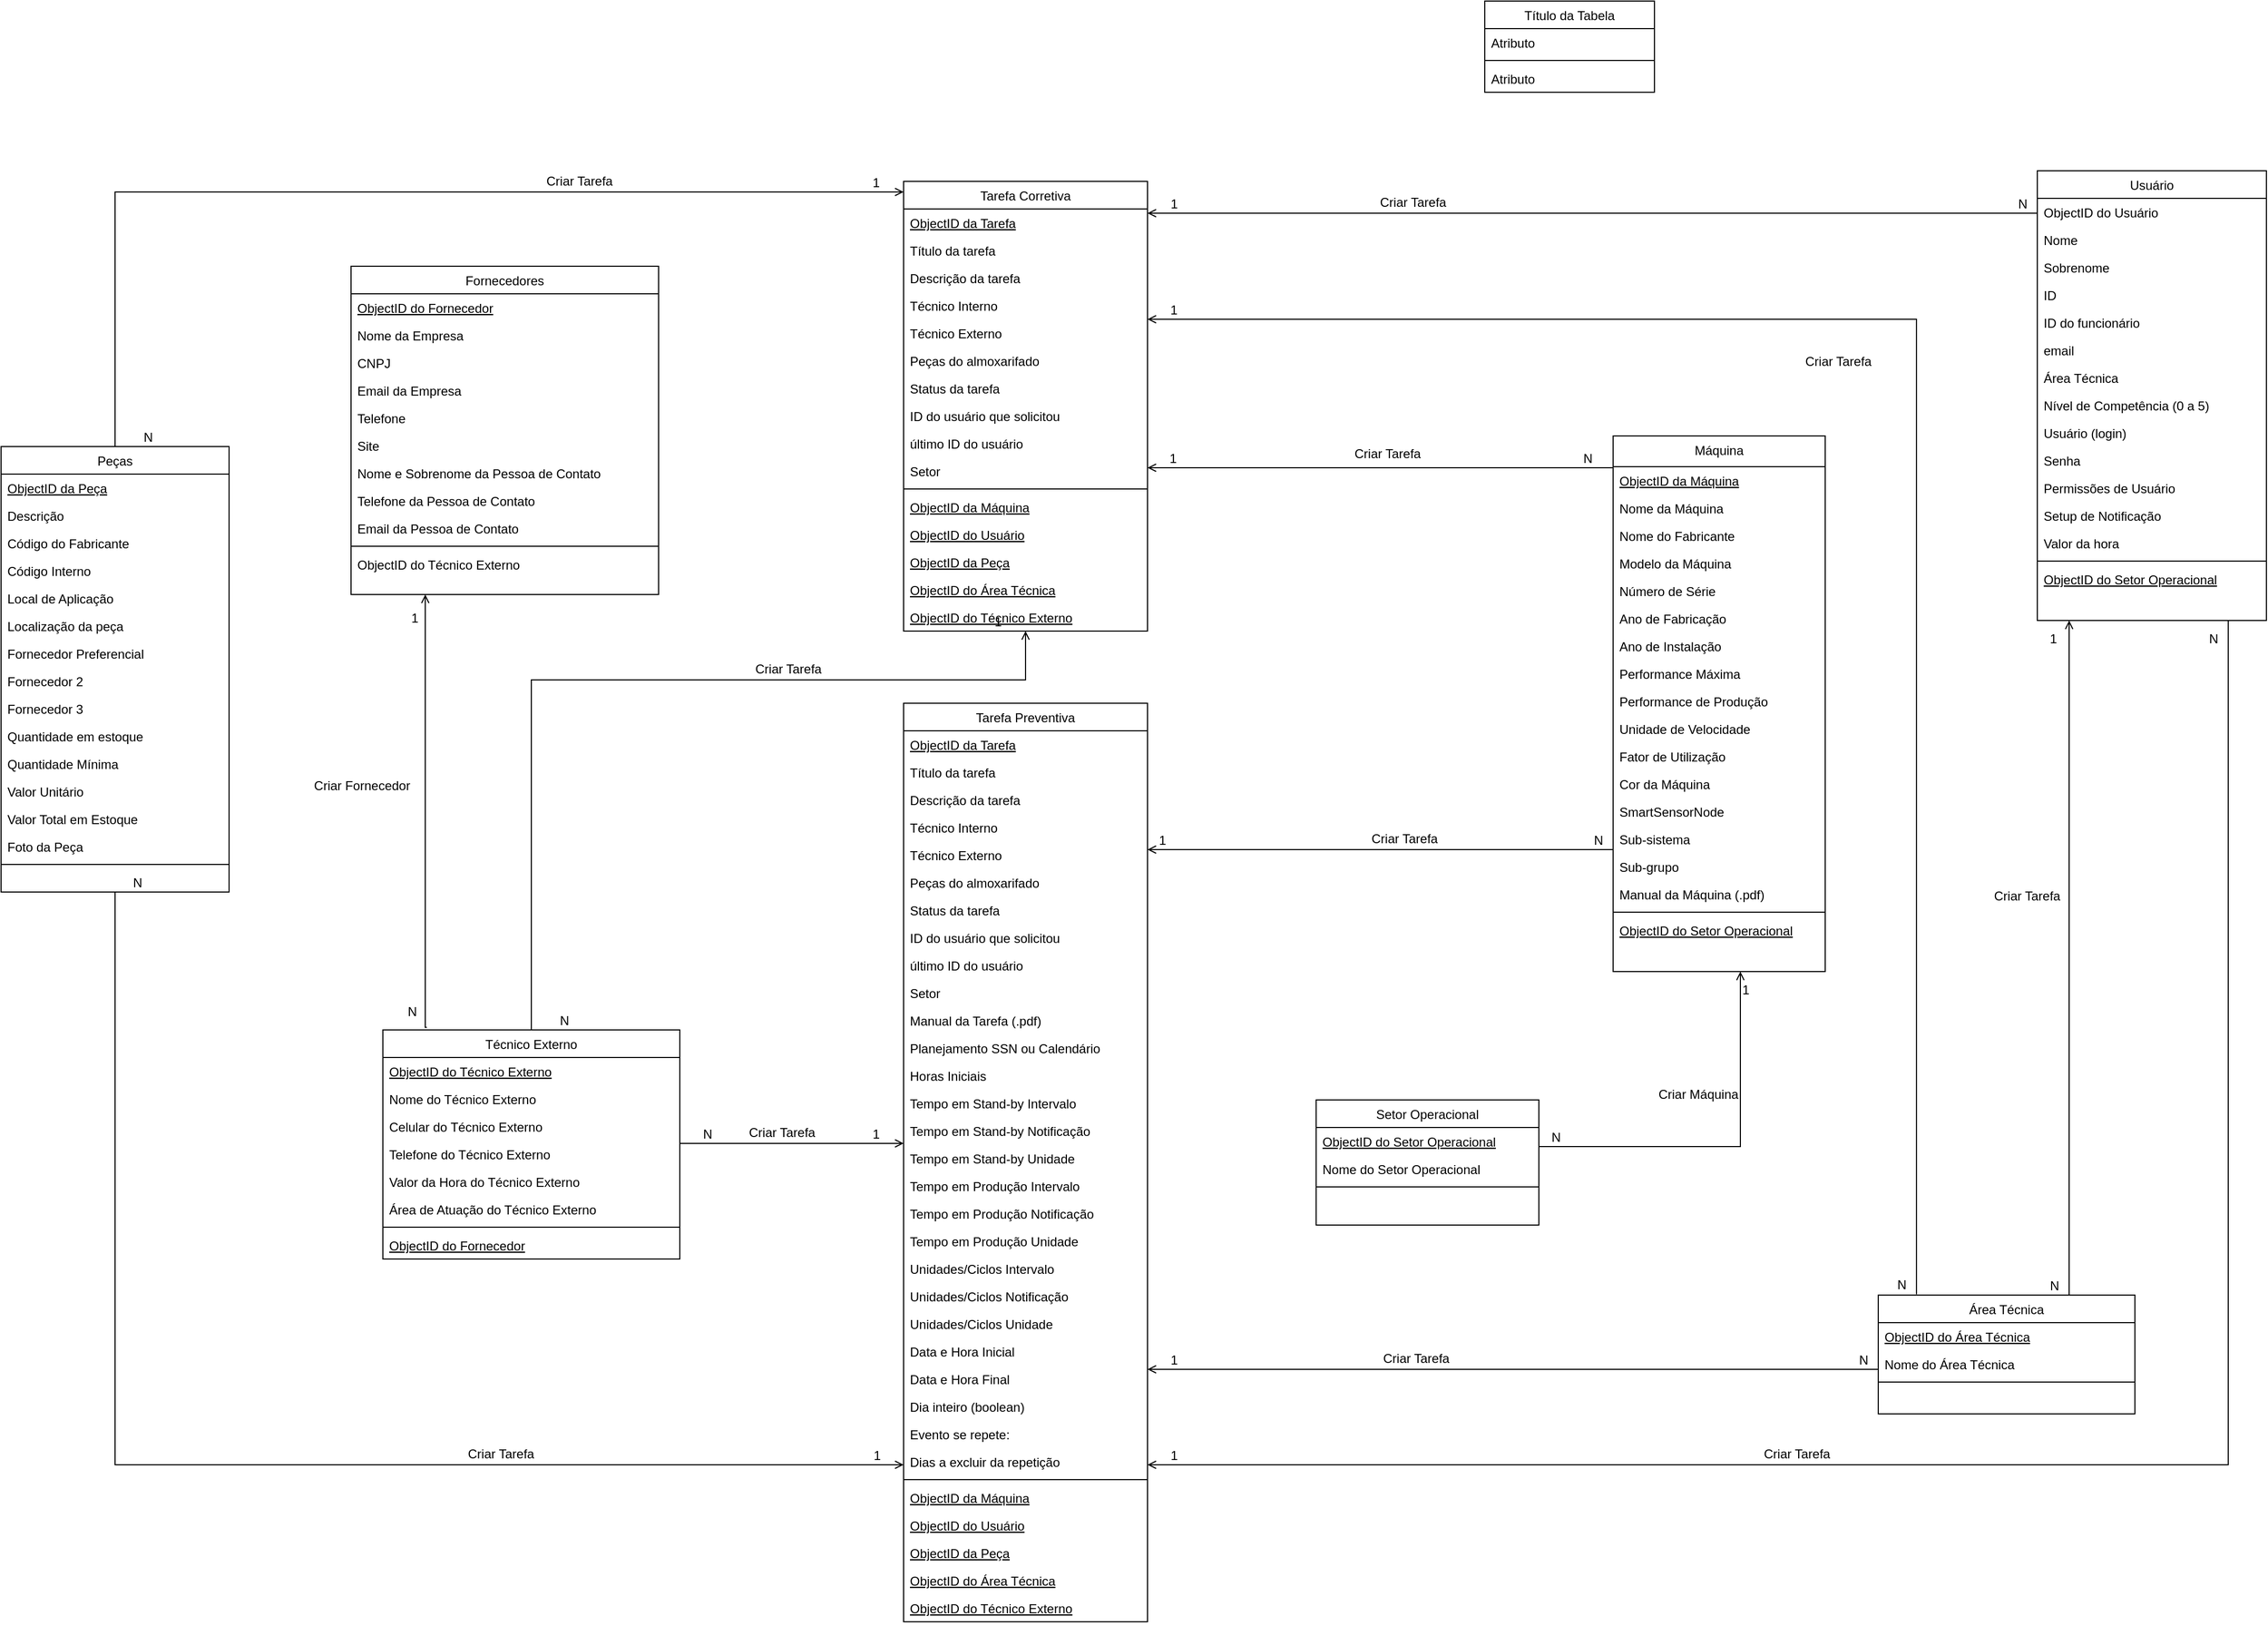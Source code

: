 <mxfile version="26.2.5">
  <diagram id="C5RBs43oDa-KdzZeNtuy" name="Page-1">
    <mxGraphModel dx="7094" dy="3478" grid="1" gridSize="10" guides="1" tooltips="1" connect="1" arrows="1" fold="1" page="1" pageScale="1" pageWidth="827" pageHeight="1169" math="0" shadow="0">
      <root>
        <mxCell id="WIyWlLk6GJQsqaUBKTNV-0" />
        <mxCell id="WIyWlLk6GJQsqaUBKTNV-1" parent="WIyWlLk6GJQsqaUBKTNV-0" />
        <mxCell id="zkfFHV4jXpPFQw0GAbJ--13" value="Título da Tabela" style="swimlane;fontStyle=0;align=center;verticalAlign=top;childLayout=stackLayout;horizontal=1;startSize=26;horizontalStack=0;resizeParent=1;resizeLast=0;collapsible=1;marginBottom=0;rounded=0;shadow=0;strokeWidth=1;" parent="WIyWlLk6GJQsqaUBKTNV-1" vertex="1">
          <mxGeometry x="-1931" y="-2260" width="160" height="86" as="geometry">
            <mxRectangle x="340" y="380" width="170" height="26" as="alternateBounds" />
          </mxGeometry>
        </mxCell>
        <mxCell id="zkfFHV4jXpPFQw0GAbJ--14" value="Atributo" style="text;align=left;verticalAlign=top;spacingLeft=4;spacingRight=4;overflow=hidden;rotatable=0;points=[[0,0.5],[1,0.5]];portConstraint=eastwest;" parent="zkfFHV4jXpPFQw0GAbJ--13" vertex="1">
          <mxGeometry y="26" width="160" height="26" as="geometry" />
        </mxCell>
        <mxCell id="zkfFHV4jXpPFQw0GAbJ--15" value="" style="line;html=1;strokeWidth=1;align=left;verticalAlign=middle;spacingTop=-1;spacingLeft=3;spacingRight=3;rotatable=0;labelPosition=right;points=[];portConstraint=eastwest;" parent="zkfFHV4jXpPFQw0GAbJ--13" vertex="1">
          <mxGeometry y="52" width="160" height="8" as="geometry" />
        </mxCell>
        <mxCell id="gJPejOsy9dFF1rbJm-w0-11" value="Atributo" style="text;align=left;verticalAlign=top;spacingLeft=4;spacingRight=4;overflow=hidden;rotatable=0;points=[[0,0.5],[1,0.5]];portConstraint=eastwest;" parent="zkfFHV4jXpPFQw0GAbJ--13" vertex="1">
          <mxGeometry y="60" width="160" height="26" as="geometry" />
        </mxCell>
        <mxCell id="gJPejOsy9dFF1rbJm-w0-0" value="Tarefa Corretiva" style="swimlane;fontStyle=0;align=center;verticalAlign=top;childLayout=stackLayout;horizontal=1;startSize=26;horizontalStack=0;resizeParent=1;resizeLast=0;collapsible=1;marginBottom=0;rounded=0;shadow=0;strokeWidth=1;" parent="WIyWlLk6GJQsqaUBKTNV-1" vertex="1">
          <mxGeometry x="-2479" y="-2090" width="230" height="424" as="geometry">
            <mxRectangle x="240" y="440" width="170" height="26" as="alternateBounds" />
          </mxGeometry>
        </mxCell>
        <mxCell id="gJPejOsy9dFF1rbJm-w0-62" value="ObjectID da Tarefa" style="text;align=left;verticalAlign=top;spacingLeft=4;spacingRight=4;overflow=hidden;rotatable=0;points=[[0,0.5],[1,0.5]];portConstraint=eastwest;fontStyle=4" parent="gJPejOsy9dFF1rbJm-w0-0" vertex="1">
          <mxGeometry y="26" width="230" height="26" as="geometry" />
        </mxCell>
        <mxCell id="gJPejOsy9dFF1rbJm-w0-4" value="Título da tarefa" style="text;align=left;verticalAlign=top;spacingLeft=4;spacingRight=4;overflow=hidden;rotatable=0;points=[[0,0.5],[1,0.5]];portConstraint=eastwest;fontStyle=0" parent="gJPejOsy9dFF1rbJm-w0-0" vertex="1">
          <mxGeometry y="52" width="230" height="26" as="geometry" />
        </mxCell>
        <mxCell id="gJPejOsy9dFF1rbJm-w0-5" value="Descrição da tarefa" style="text;align=left;verticalAlign=top;spacingLeft=4;spacingRight=4;overflow=hidden;rotatable=0;points=[[0,0.5],[1,0.5]];portConstraint=eastwest;" parent="gJPejOsy9dFF1rbJm-w0-0" vertex="1">
          <mxGeometry y="78" width="230" height="26" as="geometry" />
        </mxCell>
        <mxCell id="gJPejOsy9dFF1rbJm-w0-10" value="Técnico Interno" style="text;align=left;verticalAlign=top;spacingLeft=4;spacingRight=4;overflow=hidden;rotatable=0;points=[[0,0.5],[1,0.5]];portConstraint=eastwest;" parent="gJPejOsy9dFF1rbJm-w0-0" vertex="1">
          <mxGeometry y="104" width="230" height="26" as="geometry" />
        </mxCell>
        <mxCell id="gJPejOsy9dFF1rbJm-w0-9" value="Técnico Externo" style="text;align=left;verticalAlign=top;spacingLeft=4;spacingRight=4;overflow=hidden;rotatable=0;points=[[0,0.5],[1,0.5]];portConstraint=eastwest;" parent="gJPejOsy9dFF1rbJm-w0-0" vertex="1">
          <mxGeometry y="130" width="230" height="26" as="geometry" />
        </mxCell>
        <mxCell id="gJPejOsy9dFF1rbJm-w0-8" value="Peças do almoxarifado" style="text;align=left;verticalAlign=top;spacingLeft=4;spacingRight=4;overflow=hidden;rotatable=0;points=[[0,0.5],[1,0.5]];portConstraint=eastwest;" parent="gJPejOsy9dFF1rbJm-w0-0" vertex="1">
          <mxGeometry y="156" width="230" height="26" as="geometry" />
        </mxCell>
        <mxCell id="gJPejOsy9dFF1rbJm-w0-7" value="Status da tarefa" style="text;align=left;verticalAlign=top;spacingLeft=4;spacingRight=4;overflow=hidden;rotatable=0;points=[[0,0.5],[1,0.5]];portConstraint=eastwest;" parent="gJPejOsy9dFF1rbJm-w0-0" vertex="1">
          <mxGeometry y="182" width="230" height="26" as="geometry" />
        </mxCell>
        <mxCell id="gJPejOsy9dFF1rbJm-w0-6" value="ID do usuário que solicitou" style="text;align=left;verticalAlign=top;spacingLeft=4;spacingRight=4;overflow=hidden;rotatable=0;points=[[0,0.5],[1,0.5]];portConstraint=eastwest;" parent="gJPejOsy9dFF1rbJm-w0-0" vertex="1">
          <mxGeometry y="208" width="230" height="26" as="geometry" />
        </mxCell>
        <mxCell id="gJPejOsy9dFF1rbJm-w0-13" value="último ID do usuário" style="text;align=left;verticalAlign=top;spacingLeft=4;spacingRight=4;overflow=hidden;rotatable=0;points=[[0,0.5],[1,0.5]];portConstraint=eastwest;" parent="gJPejOsy9dFF1rbJm-w0-0" vertex="1">
          <mxGeometry y="234" width="230" height="26" as="geometry" />
        </mxCell>
        <mxCell id="gJPejOsy9dFF1rbJm-w0-12" value="Setor" style="text;align=left;verticalAlign=top;spacingLeft=4;spacingRight=4;overflow=hidden;rotatable=0;points=[[0,0.5],[1,0.5]];portConstraint=eastwest;" parent="gJPejOsy9dFF1rbJm-w0-0" vertex="1">
          <mxGeometry y="260" width="230" height="26" as="geometry" />
        </mxCell>
        <mxCell id="gJPejOsy9dFF1rbJm-w0-2" value="" style="line;html=1;strokeWidth=1;align=left;verticalAlign=middle;spacingTop=-1;spacingLeft=3;spacingRight=3;rotatable=0;labelPosition=right;points=[];portConstraint=eastwest;" parent="gJPejOsy9dFF1rbJm-w0-0" vertex="1">
          <mxGeometry y="286" width="230" height="8" as="geometry" />
        </mxCell>
        <mxCell id="gJPejOsy9dFF1rbJm-w0-63" value="ObjectID da Máquina" style="text;align=left;verticalAlign=top;spacingLeft=4;spacingRight=4;overflow=hidden;rotatable=0;points=[[0,0.5],[1,0.5]];portConstraint=eastwest;fontStyle=4" parent="gJPejOsy9dFF1rbJm-w0-0" vertex="1">
          <mxGeometry y="294" width="230" height="26" as="geometry" />
        </mxCell>
        <mxCell id="gJPejOsy9dFF1rbJm-w0-82" value="ObjectID do Usuário" style="text;align=left;verticalAlign=top;spacingLeft=4;spacingRight=4;overflow=hidden;rotatable=0;points=[[0,0.5],[1,0.5]];portConstraint=eastwest;fontStyle=4" parent="gJPejOsy9dFF1rbJm-w0-0" vertex="1">
          <mxGeometry y="320" width="230" height="26" as="geometry" />
        </mxCell>
        <mxCell id="jGJi-CPYWdbejaYZ_Ewa-37" value="ObjectID da Peça" style="text;align=left;verticalAlign=top;spacingLeft=4;spacingRight=4;overflow=hidden;rotatable=0;points=[[0,0.5],[1,0.5]];portConstraint=eastwest;fontStyle=4" vertex="1" parent="gJPejOsy9dFF1rbJm-w0-0">
          <mxGeometry y="346" width="230" height="26" as="geometry" />
        </mxCell>
        <mxCell id="jGJi-CPYWdbejaYZ_Ewa-46" value="ObjectID do Área Técnica" style="text;align=left;verticalAlign=top;spacingLeft=4;spacingRight=4;overflow=hidden;rotatable=0;points=[[0,0.5],[1,0.5]];portConstraint=eastwest;fontStyle=4" vertex="1" parent="gJPejOsy9dFF1rbJm-w0-0">
          <mxGeometry y="372" width="230" height="26" as="geometry" />
        </mxCell>
        <mxCell id="jGJi-CPYWdbejaYZ_Ewa-47" value="ObjectID do Técnico Externo" style="text;align=left;verticalAlign=top;spacingLeft=4;spacingRight=4;overflow=hidden;rotatable=0;points=[[0,0.5],[1,0.5]];portConstraint=eastwest;fontStyle=4" vertex="1" parent="gJPejOsy9dFF1rbJm-w0-0">
          <mxGeometry y="398" width="230" height="26" as="geometry" />
        </mxCell>
        <mxCell id="gJPejOsy9dFF1rbJm-w0-17" value="Usuário" style="swimlane;fontStyle=0;align=center;verticalAlign=top;childLayout=stackLayout;horizontal=1;startSize=26;horizontalStack=0;resizeParent=1;resizeLast=0;collapsible=1;marginBottom=0;rounded=0;shadow=0;strokeWidth=1;" parent="WIyWlLk6GJQsqaUBKTNV-1" vertex="1">
          <mxGeometry x="-1410" y="-2100" width="216" height="424" as="geometry">
            <mxRectangle x="340" y="380" width="170" height="26" as="alternateBounds" />
          </mxGeometry>
        </mxCell>
        <mxCell id="gJPejOsy9dFF1rbJm-w0-81" value="ObjectID do Usuário" style="text;align=left;verticalAlign=top;spacingLeft=4;spacingRight=4;overflow=hidden;rotatable=0;points=[[0,0.5],[1,0.5]];portConstraint=eastwest;" parent="gJPejOsy9dFF1rbJm-w0-17" vertex="1">
          <mxGeometry y="26" width="216" height="26" as="geometry" />
        </mxCell>
        <mxCell id="gJPejOsy9dFF1rbJm-w0-18" value="Nome" style="text;align=left;verticalAlign=top;spacingLeft=4;spacingRight=4;overflow=hidden;rotatable=0;points=[[0,0.5],[1,0.5]];portConstraint=eastwest;" parent="gJPejOsy9dFF1rbJm-w0-17" vertex="1">
          <mxGeometry y="52" width="216" height="26" as="geometry" />
        </mxCell>
        <mxCell id="gJPejOsy9dFF1rbJm-w0-32" value="Sobrenome" style="text;align=left;verticalAlign=top;spacingLeft=4;spacingRight=4;overflow=hidden;rotatable=0;points=[[0,0.5],[1,0.5]];portConstraint=eastwest;" parent="gJPejOsy9dFF1rbJm-w0-17" vertex="1">
          <mxGeometry y="78" width="216" height="26" as="geometry" />
        </mxCell>
        <mxCell id="gJPejOsy9dFF1rbJm-w0-31" value="ID" style="text;align=left;verticalAlign=top;spacingLeft=4;spacingRight=4;overflow=hidden;rotatable=0;points=[[0,0.5],[1,0.5]];portConstraint=eastwest;" parent="gJPejOsy9dFF1rbJm-w0-17" vertex="1">
          <mxGeometry y="104" width="216" height="26" as="geometry" />
        </mxCell>
        <mxCell id="gJPejOsy9dFF1rbJm-w0-35" value="ID do funcionário" style="text;align=left;verticalAlign=top;spacingLeft=4;spacingRight=4;overflow=hidden;rotatable=0;points=[[0,0.5],[1,0.5]];portConstraint=eastwest;" parent="gJPejOsy9dFF1rbJm-w0-17" vertex="1">
          <mxGeometry y="130" width="216" height="26" as="geometry" />
        </mxCell>
        <mxCell id="gJPejOsy9dFF1rbJm-w0-30" value="email" style="text;align=left;verticalAlign=top;spacingLeft=4;spacingRight=4;overflow=hidden;rotatable=0;points=[[0,0.5],[1,0.5]];portConstraint=eastwest;" parent="gJPejOsy9dFF1rbJm-w0-17" vertex="1">
          <mxGeometry y="156" width="216" height="26" as="geometry" />
        </mxCell>
        <mxCell id="gJPejOsy9dFF1rbJm-w0-29" value="Área Técnica" style="text;align=left;verticalAlign=top;spacingLeft=4;spacingRight=4;overflow=hidden;rotatable=0;points=[[0,0.5],[1,0.5]];portConstraint=eastwest;" parent="gJPejOsy9dFF1rbJm-w0-17" vertex="1">
          <mxGeometry y="182" width="216" height="26" as="geometry" />
        </mxCell>
        <mxCell id="gJPejOsy9dFF1rbJm-w0-28" value="Nível de Competência (0 a 5)" style="text;align=left;verticalAlign=top;spacingLeft=4;spacingRight=4;overflow=hidden;rotatable=0;points=[[0,0.5],[1,0.5]];portConstraint=eastwest;" parent="gJPejOsy9dFF1rbJm-w0-17" vertex="1">
          <mxGeometry y="208" width="216" height="26" as="geometry" />
        </mxCell>
        <mxCell id="gJPejOsy9dFF1rbJm-w0-27" value="Usuário (login)" style="text;align=left;verticalAlign=top;spacingLeft=4;spacingRight=4;overflow=hidden;rotatable=0;points=[[0,0.5],[1,0.5]];portConstraint=eastwest;" parent="gJPejOsy9dFF1rbJm-w0-17" vertex="1">
          <mxGeometry y="234" width="216" height="26" as="geometry" />
        </mxCell>
        <mxCell id="gJPejOsy9dFF1rbJm-w0-26" value="Senha" style="text;align=left;verticalAlign=top;spacingLeft=4;spacingRight=4;overflow=hidden;rotatable=0;points=[[0,0.5],[1,0.5]];portConstraint=eastwest;" parent="gJPejOsy9dFF1rbJm-w0-17" vertex="1">
          <mxGeometry y="260" width="216" height="26" as="geometry" />
        </mxCell>
        <mxCell id="gJPejOsy9dFF1rbJm-w0-33" value="Permissões de Usuário" style="text;align=left;verticalAlign=top;spacingLeft=4;spacingRight=4;overflow=hidden;rotatable=0;points=[[0,0.5],[1,0.5]];portConstraint=eastwest;" parent="gJPejOsy9dFF1rbJm-w0-17" vertex="1">
          <mxGeometry y="286" width="216" height="26" as="geometry" />
        </mxCell>
        <mxCell id="gJPejOsy9dFF1rbJm-w0-34" value="Setup de Notificação" style="text;align=left;verticalAlign=top;spacingLeft=4;spacingRight=4;overflow=hidden;rotatable=0;points=[[0,0.5],[1,0.5]];portConstraint=eastwest;" parent="gJPejOsy9dFF1rbJm-w0-17" vertex="1">
          <mxGeometry y="312" width="216" height="26" as="geometry" />
        </mxCell>
        <mxCell id="gJPejOsy9dFF1rbJm-w0-36" value="Valor da hora" style="text;align=left;verticalAlign=top;spacingLeft=4;spacingRight=4;overflow=hidden;rotatable=0;points=[[0,0.5],[1,0.5]];portConstraint=eastwest;" parent="gJPejOsy9dFF1rbJm-w0-17" vertex="1">
          <mxGeometry y="338" width="216" height="26" as="geometry" />
        </mxCell>
        <mxCell id="gJPejOsy9dFF1rbJm-w0-19" value="" style="line;html=1;strokeWidth=1;align=left;verticalAlign=middle;spacingTop=-1;spacingLeft=3;spacingRight=3;rotatable=0;labelPosition=right;points=[];portConstraint=eastwest;" parent="gJPejOsy9dFF1rbJm-w0-17" vertex="1">
          <mxGeometry y="364" width="216" height="8" as="geometry" />
        </mxCell>
        <mxCell id="gJPejOsy9dFF1rbJm-w0-105" value="ObjectID do Setor Operacional" style="text;align=left;verticalAlign=top;spacingLeft=4;spacingRight=4;overflow=hidden;rotatable=0;points=[[0,0.5],[1,0.5]];portConstraint=eastwest;fontStyle=4" parent="gJPejOsy9dFF1rbJm-w0-17" vertex="1">
          <mxGeometry y="372" width="216" height="26" as="geometry" />
        </mxCell>
        <mxCell id="gJPejOsy9dFF1rbJm-w0-21" value="Peças" style="swimlane;fontStyle=0;align=center;verticalAlign=top;childLayout=stackLayout;horizontal=1;startSize=26;horizontalStack=0;resizeParent=1;resizeLast=0;collapsible=1;marginBottom=0;rounded=0;shadow=0;strokeWidth=1;" parent="WIyWlLk6GJQsqaUBKTNV-1" vertex="1">
          <mxGeometry x="-3330" y="-1840" width="215" height="420" as="geometry">
            <mxRectangle x="550" y="499" width="170" height="26" as="alternateBounds" />
          </mxGeometry>
        </mxCell>
        <mxCell id="jGJi-CPYWdbejaYZ_Ewa-33" value="ObjectID da Peça" style="text;align=left;verticalAlign=top;spacingLeft=4;spacingRight=4;overflow=hidden;rotatable=0;points=[[0,0.5],[1,0.5]];portConstraint=eastwest;fontStyle=4" vertex="1" parent="gJPejOsy9dFF1rbJm-w0-21">
          <mxGeometry y="26" width="215" height="26" as="geometry" />
        </mxCell>
        <mxCell id="gJPejOsy9dFF1rbJm-w0-22" value="Descrição" style="text;align=left;verticalAlign=top;spacingLeft=4;spacingRight=4;overflow=hidden;rotatable=0;points=[[0,0.5],[1,0.5]];portConstraint=eastwest;" parent="gJPejOsy9dFF1rbJm-w0-21" vertex="1">
          <mxGeometry y="52" width="215" height="26" as="geometry" />
        </mxCell>
        <mxCell id="gJPejOsy9dFF1rbJm-w0-118" value="Código do Fabricante" style="text;align=left;verticalAlign=top;spacingLeft=4;spacingRight=4;overflow=hidden;rotatable=0;points=[[0,0.5],[1,0.5]];portConstraint=eastwest;" parent="gJPejOsy9dFF1rbJm-w0-21" vertex="1">
          <mxGeometry y="78" width="215" height="26" as="geometry" />
        </mxCell>
        <mxCell id="gJPejOsy9dFF1rbJm-w0-117" value="Código Interno" style="text;align=left;verticalAlign=top;spacingLeft=4;spacingRight=4;overflow=hidden;rotatable=0;points=[[0,0.5],[1,0.5]];portConstraint=eastwest;" parent="gJPejOsy9dFF1rbJm-w0-21" vertex="1">
          <mxGeometry y="104" width="215" height="26" as="geometry" />
        </mxCell>
        <mxCell id="gJPejOsy9dFF1rbJm-w0-116" value="Local de Aplicação" style="text;align=left;verticalAlign=top;spacingLeft=4;spacingRight=4;overflow=hidden;rotatable=0;points=[[0,0.5],[1,0.5]];portConstraint=eastwest;" parent="gJPejOsy9dFF1rbJm-w0-21" vertex="1">
          <mxGeometry y="130" width="215" height="26" as="geometry" />
        </mxCell>
        <mxCell id="gJPejOsy9dFF1rbJm-w0-115" value="Localização da peça" style="text;align=left;verticalAlign=top;spacingLeft=4;spacingRight=4;overflow=hidden;rotatable=0;points=[[0,0.5],[1,0.5]];portConstraint=eastwest;" parent="gJPejOsy9dFF1rbJm-w0-21" vertex="1">
          <mxGeometry y="156" width="215" height="26" as="geometry" />
        </mxCell>
        <mxCell id="gJPejOsy9dFF1rbJm-w0-114" value="Fornecedor Preferencial" style="text;align=left;verticalAlign=top;spacingLeft=4;spacingRight=4;overflow=hidden;rotatable=0;points=[[0,0.5],[1,0.5]];portConstraint=eastwest;" parent="gJPejOsy9dFF1rbJm-w0-21" vertex="1">
          <mxGeometry y="182" width="215" height="26" as="geometry" />
        </mxCell>
        <mxCell id="gJPejOsy9dFF1rbJm-w0-123" value="Fornecedor 2" style="text;align=left;verticalAlign=top;spacingLeft=4;spacingRight=4;overflow=hidden;rotatable=0;points=[[0,0.5],[1,0.5]];portConstraint=eastwest;" parent="gJPejOsy9dFF1rbJm-w0-21" vertex="1">
          <mxGeometry y="208" width="215" height="26" as="geometry" />
        </mxCell>
        <mxCell id="gJPejOsy9dFF1rbJm-w0-122" value="Fornecedor 3" style="text;align=left;verticalAlign=top;spacingLeft=4;spacingRight=4;overflow=hidden;rotatable=0;points=[[0,0.5],[1,0.5]];portConstraint=eastwest;" parent="gJPejOsy9dFF1rbJm-w0-21" vertex="1">
          <mxGeometry y="234" width="215" height="26" as="geometry" />
        </mxCell>
        <mxCell id="gJPejOsy9dFF1rbJm-w0-121" value="Quantidade em estoque" style="text;align=left;verticalAlign=top;spacingLeft=4;spacingRight=4;overflow=hidden;rotatable=0;points=[[0,0.5],[1,0.5]];portConstraint=eastwest;" parent="gJPejOsy9dFF1rbJm-w0-21" vertex="1">
          <mxGeometry y="260" width="215" height="26" as="geometry" />
        </mxCell>
        <mxCell id="gJPejOsy9dFF1rbJm-w0-120" value="Quantidade Mínima" style="text;align=left;verticalAlign=top;spacingLeft=4;spacingRight=4;overflow=hidden;rotatable=0;points=[[0,0.5],[1,0.5]];portConstraint=eastwest;" parent="gJPejOsy9dFF1rbJm-w0-21" vertex="1">
          <mxGeometry y="286" width="215" height="26" as="geometry" />
        </mxCell>
        <mxCell id="gJPejOsy9dFF1rbJm-w0-125" value="Valor Unitário" style="text;align=left;verticalAlign=top;spacingLeft=4;spacingRight=4;overflow=hidden;rotatable=0;points=[[0,0.5],[1,0.5]];portConstraint=eastwest;" parent="gJPejOsy9dFF1rbJm-w0-21" vertex="1">
          <mxGeometry y="312" width="215" height="26" as="geometry" />
        </mxCell>
        <mxCell id="gJPejOsy9dFF1rbJm-w0-124" value="Valor Total em Estoque" style="text;align=left;verticalAlign=top;spacingLeft=4;spacingRight=4;overflow=hidden;rotatable=0;points=[[0,0.5],[1,0.5]];portConstraint=eastwest;" parent="gJPejOsy9dFF1rbJm-w0-21" vertex="1">
          <mxGeometry y="338" width="215" height="26" as="geometry" />
        </mxCell>
        <mxCell id="gJPejOsy9dFF1rbJm-w0-126" value="Foto da Peça" style="text;align=left;verticalAlign=top;spacingLeft=4;spacingRight=4;overflow=hidden;rotatable=0;points=[[0,0.5],[1,0.5]];portConstraint=eastwest;" parent="gJPejOsy9dFF1rbJm-w0-21" vertex="1">
          <mxGeometry y="364" width="215" height="26" as="geometry" />
        </mxCell>
        <mxCell id="gJPejOsy9dFF1rbJm-w0-23" value="" style="line;html=1;strokeWidth=1;align=left;verticalAlign=middle;spacingTop=-1;spacingLeft=3;spacingRight=3;rotatable=0;labelPosition=right;points=[];portConstraint=eastwest;" parent="gJPejOsy9dFF1rbJm-w0-21" vertex="1">
          <mxGeometry y="390" width="215" height="8" as="geometry" />
        </mxCell>
        <mxCell id="gJPejOsy9dFF1rbJm-w0-64" value="Tarefa Preventiva" style="swimlane;fontStyle=0;align=center;verticalAlign=top;childLayout=stackLayout;horizontal=1;startSize=26;horizontalStack=0;resizeParent=1;resizeLast=0;collapsible=1;marginBottom=0;rounded=0;shadow=0;strokeWidth=1;" parent="WIyWlLk6GJQsqaUBKTNV-1" vertex="1">
          <mxGeometry x="-2479" y="-1598" width="230" height="866" as="geometry">
            <mxRectangle x="240" y="440" width="170" height="26" as="alternateBounds" />
          </mxGeometry>
        </mxCell>
        <mxCell id="gJPejOsy9dFF1rbJm-w0-65" value="ObjectID da Tarefa" style="text;align=left;verticalAlign=top;spacingLeft=4;spacingRight=4;overflow=hidden;rotatable=0;points=[[0,0.5],[1,0.5]];portConstraint=eastwest;fontStyle=4" parent="gJPejOsy9dFF1rbJm-w0-64" vertex="1">
          <mxGeometry y="26" width="230" height="26" as="geometry" />
        </mxCell>
        <mxCell id="gJPejOsy9dFF1rbJm-w0-66" value="Título da tarefa" style="text;align=left;verticalAlign=top;spacingLeft=4;spacingRight=4;overflow=hidden;rotatable=0;points=[[0,0.5],[1,0.5]];portConstraint=eastwest;fontStyle=0" parent="gJPejOsy9dFF1rbJm-w0-64" vertex="1">
          <mxGeometry y="52" width="230" height="26" as="geometry" />
        </mxCell>
        <mxCell id="gJPejOsy9dFF1rbJm-w0-67" value="Descrição da tarefa" style="text;align=left;verticalAlign=top;spacingLeft=4;spacingRight=4;overflow=hidden;rotatable=0;points=[[0,0.5],[1,0.5]];portConstraint=eastwest;" parent="gJPejOsy9dFF1rbJm-w0-64" vertex="1">
          <mxGeometry y="78" width="230" height="26" as="geometry" />
        </mxCell>
        <mxCell id="gJPejOsy9dFF1rbJm-w0-68" value="Técnico Interno" style="text;align=left;verticalAlign=top;spacingLeft=4;spacingRight=4;overflow=hidden;rotatable=0;points=[[0,0.5],[1,0.5]];portConstraint=eastwest;" parent="gJPejOsy9dFF1rbJm-w0-64" vertex="1">
          <mxGeometry y="104" width="230" height="26" as="geometry" />
        </mxCell>
        <mxCell id="gJPejOsy9dFF1rbJm-w0-69" value="Técnico Externo" style="text;align=left;verticalAlign=top;spacingLeft=4;spacingRight=4;overflow=hidden;rotatable=0;points=[[0,0.5],[1,0.5]];portConstraint=eastwest;" parent="gJPejOsy9dFF1rbJm-w0-64" vertex="1">
          <mxGeometry y="130" width="230" height="26" as="geometry" />
        </mxCell>
        <mxCell id="gJPejOsy9dFF1rbJm-w0-70" value="Peças do almoxarifado" style="text;align=left;verticalAlign=top;spacingLeft=4;spacingRight=4;overflow=hidden;rotatable=0;points=[[0,0.5],[1,0.5]];portConstraint=eastwest;" parent="gJPejOsy9dFF1rbJm-w0-64" vertex="1">
          <mxGeometry y="156" width="230" height="26" as="geometry" />
        </mxCell>
        <mxCell id="gJPejOsy9dFF1rbJm-w0-71" value="Status da tarefa" style="text;align=left;verticalAlign=top;spacingLeft=4;spacingRight=4;overflow=hidden;rotatable=0;points=[[0,0.5],[1,0.5]];portConstraint=eastwest;" parent="gJPejOsy9dFF1rbJm-w0-64" vertex="1">
          <mxGeometry y="182" width="230" height="26" as="geometry" />
        </mxCell>
        <mxCell id="gJPejOsy9dFF1rbJm-w0-72" value="ID do usuário que solicitou" style="text;align=left;verticalAlign=top;spacingLeft=4;spacingRight=4;overflow=hidden;rotatable=0;points=[[0,0.5],[1,0.5]];portConstraint=eastwest;" parent="gJPejOsy9dFF1rbJm-w0-64" vertex="1">
          <mxGeometry y="208" width="230" height="26" as="geometry" />
        </mxCell>
        <mxCell id="gJPejOsy9dFF1rbJm-w0-73" value="último ID do usuário" style="text;align=left;verticalAlign=top;spacingLeft=4;spacingRight=4;overflow=hidden;rotatable=0;points=[[0,0.5],[1,0.5]];portConstraint=eastwest;" parent="gJPejOsy9dFF1rbJm-w0-64" vertex="1">
          <mxGeometry y="234" width="230" height="26" as="geometry" />
        </mxCell>
        <mxCell id="gJPejOsy9dFF1rbJm-w0-74" value="Setor" style="text;align=left;verticalAlign=top;spacingLeft=4;spacingRight=4;overflow=hidden;rotatable=0;points=[[0,0.5],[1,0.5]];portConstraint=eastwest;" parent="gJPejOsy9dFF1rbJm-w0-64" vertex="1">
          <mxGeometry y="260" width="230" height="26" as="geometry" />
        </mxCell>
        <mxCell id="gJPejOsy9dFF1rbJm-w0-150" value="Manual da Tarefa (.pdf)" style="text;align=left;verticalAlign=top;spacingLeft=4;spacingRight=4;overflow=hidden;rotatable=0;points=[[0,0.5],[1,0.5]];portConstraint=eastwest;" parent="gJPejOsy9dFF1rbJm-w0-64" vertex="1">
          <mxGeometry y="286" width="230" height="26" as="geometry" />
        </mxCell>
        <mxCell id="gJPejOsy9dFF1rbJm-w0-159" value="Planejamento SSN ou Calendário" style="text;align=left;verticalAlign=top;spacingLeft=4;spacingRight=4;overflow=hidden;rotatable=0;points=[[0,0.5],[1,0.5]];portConstraint=eastwest;" parent="gJPejOsy9dFF1rbJm-w0-64" vertex="1">
          <mxGeometry y="312" width="230" height="26" as="geometry" />
        </mxCell>
        <mxCell id="gJPejOsy9dFF1rbJm-w0-158" value="Horas Iniciais" style="text;align=left;verticalAlign=top;spacingLeft=4;spacingRight=4;overflow=hidden;rotatable=0;points=[[0,0.5],[1,0.5]];portConstraint=eastwest;" parent="gJPejOsy9dFF1rbJm-w0-64" vertex="1">
          <mxGeometry y="338" width="230" height="26" as="geometry" />
        </mxCell>
        <mxCell id="gJPejOsy9dFF1rbJm-w0-157" value="Tempo em Stand-by Intervalo" style="text;align=left;verticalAlign=top;spacingLeft=4;spacingRight=4;overflow=hidden;rotatable=0;points=[[0,0.5],[1,0.5]];portConstraint=eastwest;" parent="gJPejOsy9dFF1rbJm-w0-64" vertex="1">
          <mxGeometry y="364" width="230" height="26" as="geometry" />
        </mxCell>
        <mxCell id="gJPejOsy9dFF1rbJm-w0-163" value="Tempo em Stand-by Notificação" style="text;align=left;verticalAlign=top;spacingLeft=4;spacingRight=4;overflow=hidden;rotatable=0;points=[[0,0.5],[1,0.5]];portConstraint=eastwest;" parent="gJPejOsy9dFF1rbJm-w0-64" vertex="1">
          <mxGeometry y="390" width="230" height="26" as="geometry" />
        </mxCell>
        <mxCell id="gJPejOsy9dFF1rbJm-w0-162" value="Tempo em Stand-by Unidade" style="text;align=left;verticalAlign=top;spacingLeft=4;spacingRight=4;overflow=hidden;rotatable=0;points=[[0,0.5],[1,0.5]];portConstraint=eastwest;" parent="gJPejOsy9dFF1rbJm-w0-64" vertex="1">
          <mxGeometry y="416" width="230" height="26" as="geometry" />
        </mxCell>
        <mxCell id="gJPejOsy9dFF1rbJm-w0-161" value="Tempo em Produção Intervalo" style="text;align=left;verticalAlign=top;spacingLeft=4;spacingRight=4;overflow=hidden;rotatable=0;points=[[0,0.5],[1,0.5]];portConstraint=eastwest;" parent="gJPejOsy9dFF1rbJm-w0-64" vertex="1">
          <mxGeometry y="442" width="230" height="26" as="geometry" />
        </mxCell>
        <mxCell id="gJPejOsy9dFF1rbJm-w0-160" value="Tempo em Produção Notificação" style="text;align=left;verticalAlign=top;spacingLeft=4;spacingRight=4;overflow=hidden;rotatable=0;points=[[0,0.5],[1,0.5]];portConstraint=eastwest;" parent="gJPejOsy9dFF1rbJm-w0-64" vertex="1">
          <mxGeometry y="468" width="230" height="26" as="geometry" />
        </mxCell>
        <mxCell id="gJPejOsy9dFF1rbJm-w0-156" value="Tempo em Produção Unidade" style="text;align=left;verticalAlign=top;spacingLeft=4;spacingRight=4;overflow=hidden;rotatable=0;points=[[0,0.5],[1,0.5]];portConstraint=eastwest;" parent="gJPejOsy9dFF1rbJm-w0-64" vertex="1">
          <mxGeometry y="494" width="230" height="26" as="geometry" />
        </mxCell>
        <mxCell id="gJPejOsy9dFF1rbJm-w0-155" value="Unidades/Ciclos Intervalo" style="text;align=left;verticalAlign=top;spacingLeft=4;spacingRight=4;overflow=hidden;rotatable=0;points=[[0,0.5],[1,0.5]];portConstraint=eastwest;" parent="gJPejOsy9dFF1rbJm-w0-64" vertex="1">
          <mxGeometry y="520" width="230" height="26" as="geometry" />
        </mxCell>
        <mxCell id="gJPejOsy9dFF1rbJm-w0-154" value="Unidades/Ciclos Notificação" style="text;align=left;verticalAlign=top;spacingLeft=4;spacingRight=4;overflow=hidden;rotatable=0;points=[[0,0.5],[1,0.5]];portConstraint=eastwest;" parent="gJPejOsy9dFF1rbJm-w0-64" vertex="1">
          <mxGeometry y="546" width="230" height="26" as="geometry" />
        </mxCell>
        <mxCell id="gJPejOsy9dFF1rbJm-w0-153" value="Unidades/Ciclos Unidade" style="text;align=left;verticalAlign=top;spacingLeft=4;spacingRight=4;overflow=hidden;rotatable=0;points=[[0,0.5],[1,0.5]];portConstraint=eastwest;" parent="gJPejOsy9dFF1rbJm-w0-64" vertex="1">
          <mxGeometry y="572" width="230" height="26" as="geometry" />
        </mxCell>
        <mxCell id="gJPejOsy9dFF1rbJm-w0-152" value="Data e Hora Inicial" style="text;align=left;verticalAlign=top;spacingLeft=4;spacingRight=4;overflow=hidden;rotatable=0;points=[[0,0.5],[1,0.5]];portConstraint=eastwest;" parent="gJPejOsy9dFF1rbJm-w0-64" vertex="1">
          <mxGeometry y="598" width="230" height="26" as="geometry" />
        </mxCell>
        <mxCell id="gJPejOsy9dFF1rbJm-w0-169" value="Data e Hora Final" style="text;align=left;verticalAlign=top;spacingLeft=4;spacingRight=4;overflow=hidden;rotatable=0;points=[[0,0.5],[1,0.5]];portConstraint=eastwest;" parent="gJPejOsy9dFF1rbJm-w0-64" vertex="1">
          <mxGeometry y="624" width="230" height="26" as="geometry" />
        </mxCell>
        <mxCell id="gJPejOsy9dFF1rbJm-w0-168" value="Dia inteiro (boolean)" style="text;align=left;verticalAlign=top;spacingLeft=4;spacingRight=4;overflow=hidden;rotatable=0;points=[[0,0.5],[1,0.5]];portConstraint=eastwest;" parent="gJPejOsy9dFF1rbJm-w0-64" vertex="1">
          <mxGeometry y="650" width="230" height="26" as="geometry" />
        </mxCell>
        <mxCell id="gJPejOsy9dFF1rbJm-w0-167" value="Evento se repete:" style="text;align=left;verticalAlign=top;spacingLeft=4;spacingRight=4;overflow=hidden;rotatable=0;points=[[0,0.5],[1,0.5]];portConstraint=eastwest;" parent="gJPejOsy9dFF1rbJm-w0-64" vertex="1">
          <mxGeometry y="676" width="230" height="26" as="geometry" />
        </mxCell>
        <mxCell id="gJPejOsy9dFF1rbJm-w0-166" value="Dias a excluir da repetição" style="text;align=left;verticalAlign=top;spacingLeft=4;spacingRight=4;overflow=hidden;rotatable=0;points=[[0,0.5],[1,0.5]];portConstraint=eastwest;" parent="gJPejOsy9dFF1rbJm-w0-64" vertex="1">
          <mxGeometry y="702" width="230" height="26" as="geometry" />
        </mxCell>
        <mxCell id="gJPejOsy9dFF1rbJm-w0-75" value="" style="line;html=1;strokeWidth=1;align=left;verticalAlign=middle;spacingTop=-1;spacingLeft=3;spacingRight=3;rotatable=0;labelPosition=right;points=[];portConstraint=eastwest;" parent="gJPejOsy9dFF1rbJm-w0-64" vertex="1">
          <mxGeometry y="728" width="230" height="8" as="geometry" />
        </mxCell>
        <mxCell id="gJPejOsy9dFF1rbJm-w0-76" value="ObjectID da Máquina" style="text;align=left;verticalAlign=top;spacingLeft=4;spacingRight=4;overflow=hidden;rotatable=0;points=[[0,0.5],[1,0.5]];portConstraint=eastwest;fontStyle=4" parent="gJPejOsy9dFF1rbJm-w0-64" vertex="1">
          <mxGeometry y="736" width="230" height="26" as="geometry" />
        </mxCell>
        <mxCell id="gJPejOsy9dFF1rbJm-w0-83" value="ObjectID do Usuário" style="text;align=left;verticalAlign=top;spacingLeft=4;spacingRight=4;overflow=hidden;rotatable=0;points=[[0,0.5],[1,0.5]];portConstraint=eastwest;fontStyle=4" parent="gJPejOsy9dFF1rbJm-w0-64" vertex="1">
          <mxGeometry y="762" width="230" height="26" as="geometry" />
        </mxCell>
        <mxCell id="jGJi-CPYWdbejaYZ_Ewa-36" value="ObjectID da Peça" style="text;align=left;verticalAlign=top;spacingLeft=4;spacingRight=4;overflow=hidden;rotatable=0;points=[[0,0.5],[1,0.5]];portConstraint=eastwest;fontStyle=4" vertex="1" parent="gJPejOsy9dFF1rbJm-w0-64">
          <mxGeometry y="788" width="230" height="26" as="geometry" />
        </mxCell>
        <mxCell id="jGJi-CPYWdbejaYZ_Ewa-45" value="ObjectID do Área Técnica" style="text;align=left;verticalAlign=top;spacingLeft=4;spacingRight=4;overflow=hidden;rotatable=0;points=[[0,0.5],[1,0.5]];portConstraint=eastwest;fontStyle=4" vertex="1" parent="gJPejOsy9dFF1rbJm-w0-64">
          <mxGeometry y="814" width="230" height="26" as="geometry" />
        </mxCell>
        <mxCell id="jGJi-CPYWdbejaYZ_Ewa-48" value="ObjectID do Técnico Externo" style="text;align=left;verticalAlign=top;spacingLeft=4;spacingRight=4;overflow=hidden;rotatable=0;points=[[0,0.5],[1,0.5]];portConstraint=eastwest;fontStyle=4" vertex="1" parent="gJPejOsy9dFF1rbJm-w0-64">
          <mxGeometry y="840" width="230" height="26" as="geometry" />
        </mxCell>
        <mxCell id="gJPejOsy9dFF1rbJm-w0-77" value="" style="endArrow=open;shadow=0;strokeWidth=1;rounded=0;curved=0;endFill=1;edgeStyle=elbowEdgeStyle;elbow=vertical;" parent="WIyWlLk6GJQsqaUBKTNV-1" source="jGJi-CPYWdbejaYZ_Ewa-80" edge="1" target="gJPejOsy9dFF1rbJm-w0-64">
          <mxGeometry x="0.5" y="41" relative="1" as="geometry">
            <mxPoint x="-1860" y="-1450" as="sourcePoint" />
            <mxPoint x="-1839" y="-1470" as="targetPoint" />
            <mxPoint x="-40" y="32" as="offset" />
            <Array as="points">
              <mxPoint x="-2010" y="-1460" />
            </Array>
          </mxGeometry>
        </mxCell>
        <mxCell id="gJPejOsy9dFF1rbJm-w0-78" value="N" style="resizable=0;align=left;verticalAlign=bottom;labelBackgroundColor=none;fontSize=12;" parent="gJPejOsy9dFF1rbJm-w0-77" connectable="0" vertex="1">
          <mxGeometry x="-1" relative="1" as="geometry">
            <mxPoint x="-20" as="offset" />
          </mxGeometry>
        </mxCell>
        <mxCell id="gJPejOsy9dFF1rbJm-w0-79" value="1" style="resizable=0;align=right;verticalAlign=bottom;labelBackgroundColor=none;fontSize=12;" parent="gJPejOsy9dFF1rbJm-w0-77" connectable="0" vertex="1">
          <mxGeometry x="1" relative="1" as="geometry">
            <mxPoint x="19" as="offset" />
          </mxGeometry>
        </mxCell>
        <mxCell id="gJPejOsy9dFF1rbJm-w0-80" value="Criar Tarefa" style="text;html=1;resizable=0;points=[];;align=center;verticalAlign=middle;labelBackgroundColor=none;rounded=0;shadow=0;strokeWidth=1;fontSize=12;" parent="gJPejOsy9dFF1rbJm-w0-77" vertex="1" connectable="0">
          <mxGeometry x="0.5" y="49" relative="1" as="geometry">
            <mxPoint x="132" y="-59" as="offset" />
          </mxGeometry>
        </mxCell>
        <mxCell id="gJPejOsy9dFF1rbJm-w0-84" value="" style="endArrow=open;shadow=0;strokeWidth=1;rounded=0;curved=0;endFill=1;edgeStyle=elbowEdgeStyle;elbow=vertical;" parent="WIyWlLk6GJQsqaUBKTNV-1" source="gJPejOsy9dFF1rbJm-w0-17" target="gJPejOsy9dFF1rbJm-w0-0" edge="1">
          <mxGeometry x="0.5" y="41" relative="1" as="geometry">
            <mxPoint x="-2070" y="-1860" as="sourcePoint" />
            <mxPoint x="-1520" y="-1860" as="targetPoint" />
            <mxPoint x="-40" y="32" as="offset" />
            <Array as="points">
              <mxPoint x="-1600" y="-2060" />
              <mxPoint x="-2140" y="-1970" />
            </Array>
          </mxGeometry>
        </mxCell>
        <mxCell id="gJPejOsy9dFF1rbJm-w0-85" value="N" style="resizable=0;align=left;verticalAlign=bottom;labelBackgroundColor=none;fontSize=12;" parent="gJPejOsy9dFF1rbJm-w0-84" connectable="0" vertex="1">
          <mxGeometry x="-1" relative="1" as="geometry">
            <mxPoint x="-20" as="offset" />
          </mxGeometry>
        </mxCell>
        <mxCell id="gJPejOsy9dFF1rbJm-w0-86" value="1" style="resizable=0;align=right;verticalAlign=bottom;labelBackgroundColor=none;fontSize=12;" parent="gJPejOsy9dFF1rbJm-w0-84" connectable="0" vertex="1">
          <mxGeometry x="1" relative="1" as="geometry">
            <mxPoint x="30" as="offset" />
          </mxGeometry>
        </mxCell>
        <mxCell id="gJPejOsy9dFF1rbJm-w0-87" value="Criar Tarefa" style="text;html=1;resizable=0;points=[];;align=center;verticalAlign=middle;labelBackgroundColor=none;rounded=0;shadow=0;strokeWidth=1;fontSize=12;" parent="gJPejOsy9dFF1rbJm-w0-84" vertex="1" connectable="0">
          <mxGeometry x="0.5" y="49" relative="1" as="geometry">
            <mxPoint x="40" y="-59" as="offset" />
          </mxGeometry>
        </mxCell>
        <mxCell id="gJPejOsy9dFF1rbJm-w0-89" value="" style="endArrow=open;shadow=0;strokeWidth=1;rounded=0;curved=0;endFill=1;edgeStyle=elbowEdgeStyle;elbow=vertical;" parent="WIyWlLk6GJQsqaUBKTNV-1" source="gJPejOsy9dFF1rbJm-w0-17" target="gJPejOsy9dFF1rbJm-w0-64" edge="1">
          <mxGeometry x="0.5" y="41" relative="1" as="geometry">
            <mxPoint x="-1649.5" y="-1525.0" as="sourcePoint" />
            <mxPoint x="-2255.5" y="-1379" as="targetPoint" />
            <mxPoint x="-40" y="32" as="offset" />
            <Array as="points">
              <mxPoint x="-1230" y="-880" />
              <mxPoint x="-1570" y="-970" />
            </Array>
          </mxGeometry>
        </mxCell>
        <mxCell id="gJPejOsy9dFF1rbJm-w0-90" value="N" style="resizable=0;align=left;verticalAlign=bottom;labelBackgroundColor=none;fontSize=12;" parent="gJPejOsy9dFF1rbJm-w0-89" connectable="0" vertex="1">
          <mxGeometry x="-1" relative="1" as="geometry">
            <mxPoint x="-20" y="26" as="offset" />
          </mxGeometry>
        </mxCell>
        <mxCell id="gJPejOsy9dFF1rbJm-w0-91" value="1" style="resizable=0;align=right;verticalAlign=bottom;labelBackgroundColor=none;fontSize=12;" parent="gJPejOsy9dFF1rbJm-w0-89" connectable="0" vertex="1">
          <mxGeometry x="1" relative="1" as="geometry">
            <mxPoint x="30" as="offset" />
          </mxGeometry>
        </mxCell>
        <mxCell id="gJPejOsy9dFF1rbJm-w0-92" value="Criar Tarefa" style="text;html=1;resizable=0;points=[];;align=center;verticalAlign=middle;labelBackgroundColor=none;rounded=0;shadow=0;strokeWidth=1;fontSize=12;" parent="gJPejOsy9dFF1rbJm-w0-89" vertex="1" connectable="0">
          <mxGeometry x="0.5" y="49" relative="1" as="geometry">
            <mxPoint x="158" y="-59" as="offset" />
          </mxGeometry>
        </mxCell>
        <mxCell id="gJPejOsy9dFF1rbJm-w0-93" value="Setor Operacional" style="swimlane;fontStyle=0;align=center;verticalAlign=top;childLayout=stackLayout;horizontal=1;startSize=26;horizontalStack=0;resizeParent=1;resizeLast=0;collapsible=1;marginBottom=0;rounded=0;shadow=0;strokeWidth=1;" parent="WIyWlLk6GJQsqaUBKTNV-1" vertex="1">
          <mxGeometry x="-2090" y="-1224" width="210" height="118" as="geometry">
            <mxRectangle x="550" y="499" width="170" height="26" as="alternateBounds" />
          </mxGeometry>
        </mxCell>
        <mxCell id="gJPejOsy9dFF1rbJm-w0-94" value="ObjectID do Setor Operacional" style="text;align=left;verticalAlign=top;spacingLeft=4;spacingRight=4;overflow=hidden;rotatable=0;points=[[0,0.5],[1,0.5]];portConstraint=eastwest;fontStyle=4" parent="gJPejOsy9dFF1rbJm-w0-93" vertex="1">
          <mxGeometry y="26" width="210" height="26" as="geometry" />
        </mxCell>
        <mxCell id="gJPejOsy9dFF1rbJm-w0-99" value="Nome do Setor Operacional" style="text;align=left;verticalAlign=top;spacingLeft=4;spacingRight=4;overflow=hidden;rotatable=0;points=[[0,0.5],[1,0.5]];portConstraint=eastwest;" parent="gJPejOsy9dFF1rbJm-w0-93" vertex="1">
          <mxGeometry y="52" width="210" height="26" as="geometry" />
        </mxCell>
        <mxCell id="gJPejOsy9dFF1rbJm-w0-95" value="" style="line;html=1;strokeWidth=1;align=left;verticalAlign=middle;spacingTop=-1;spacingLeft=3;spacingRight=3;rotatable=0;labelPosition=right;points=[];portConstraint=eastwest;" parent="gJPejOsy9dFF1rbJm-w0-93" vertex="1">
          <mxGeometry y="78" width="210" height="8" as="geometry" />
        </mxCell>
        <mxCell id="gJPejOsy9dFF1rbJm-w0-142" value="" style="endArrow=open;shadow=0;strokeWidth=1;rounded=0;curved=0;endFill=1;edgeStyle=elbowEdgeStyle;elbow=vertical;" parent="WIyWlLk6GJQsqaUBKTNV-1" source="gJPejOsy9dFF1rbJm-w0-21" target="gJPejOsy9dFF1rbJm-w0-0" edge="1">
          <mxGeometry x="0.5" y="41" relative="1" as="geometry">
            <mxPoint x="-2715" y="-1796" as="sourcePoint" />
            <mxPoint x="-2364" y="-1800" as="targetPoint" />
            <mxPoint x="-40" y="32" as="offset" />
            <Array as="points">
              <mxPoint x="-2720" y="-2080" />
              <mxPoint x="-2460" y="-1850" />
            </Array>
          </mxGeometry>
        </mxCell>
        <mxCell id="gJPejOsy9dFF1rbJm-w0-143" value="N" style="resizable=0;align=left;verticalAlign=bottom;labelBackgroundColor=none;fontSize=12;" parent="gJPejOsy9dFF1rbJm-w0-142" connectable="0" vertex="1">
          <mxGeometry x="-1" relative="1" as="geometry">
            <mxPoint x="25" as="offset" />
          </mxGeometry>
        </mxCell>
        <mxCell id="gJPejOsy9dFF1rbJm-w0-144" value="1" style="resizable=0;align=right;verticalAlign=bottom;labelBackgroundColor=none;fontSize=12;" parent="gJPejOsy9dFF1rbJm-w0-142" connectable="0" vertex="1">
          <mxGeometry x="1" relative="1" as="geometry">
            <mxPoint x="-21" as="offset" />
          </mxGeometry>
        </mxCell>
        <mxCell id="gJPejOsy9dFF1rbJm-w0-145" value="Criar Tarefa" style="text;html=1;resizable=0;points=[];;align=center;verticalAlign=middle;labelBackgroundColor=none;rounded=0;shadow=0;strokeWidth=1;fontSize=12;" parent="gJPejOsy9dFF1rbJm-w0-142" vertex="1" connectable="0">
          <mxGeometry x="0.5" y="49" relative="1" as="geometry">
            <mxPoint x="-60" y="39" as="offset" />
          </mxGeometry>
        </mxCell>
        <mxCell id="gJPejOsy9dFF1rbJm-w0-175" value="Área Técnica" style="swimlane;fontStyle=0;align=center;verticalAlign=top;childLayout=stackLayout;horizontal=1;startSize=26;horizontalStack=0;resizeParent=1;resizeLast=0;collapsible=1;marginBottom=0;rounded=0;shadow=0;strokeWidth=1;" parent="WIyWlLk6GJQsqaUBKTNV-1" vertex="1">
          <mxGeometry x="-1560" y="-1040" width="242" height="112" as="geometry">
            <mxRectangle x="340" y="380" width="170" height="26" as="alternateBounds" />
          </mxGeometry>
        </mxCell>
        <mxCell id="gJPejOsy9dFF1rbJm-w0-179" value="ObjectID do Área Técnica" style="text;align=left;verticalAlign=top;spacingLeft=4;spacingRight=4;overflow=hidden;rotatable=0;points=[[0,0.5],[1,0.5]];portConstraint=eastwest;fontStyle=4" parent="gJPejOsy9dFF1rbJm-w0-175" vertex="1">
          <mxGeometry y="26" width="242" height="26" as="geometry" />
        </mxCell>
        <mxCell id="gJPejOsy9dFF1rbJm-w0-180" value="Nome do Área Técnica" style="text;align=left;verticalAlign=top;spacingLeft=4;spacingRight=4;overflow=hidden;rotatable=0;points=[[0,0.5],[1,0.5]];portConstraint=eastwest;" parent="gJPejOsy9dFF1rbJm-w0-175" vertex="1">
          <mxGeometry y="52" width="242" height="26" as="geometry" />
        </mxCell>
        <mxCell id="gJPejOsy9dFF1rbJm-w0-177" value="" style="line;html=1;strokeWidth=1;align=left;verticalAlign=middle;spacingTop=-1;spacingLeft=3;spacingRight=3;rotatable=0;labelPosition=right;points=[];portConstraint=eastwest;" parent="gJPejOsy9dFF1rbJm-w0-175" vertex="1">
          <mxGeometry y="78" width="242" height="8" as="geometry" />
        </mxCell>
        <mxCell id="gJPejOsy9dFF1rbJm-w0-181" value="" style="endArrow=open;shadow=0;strokeWidth=1;rounded=0;curved=0;endFill=1;edgeStyle=elbowEdgeStyle;elbow=vertical;" parent="WIyWlLk6GJQsqaUBKTNV-1" source="gJPejOsy9dFF1rbJm-w0-175" target="gJPejOsy9dFF1rbJm-w0-64" edge="1">
          <mxGeometry x="0.5" y="41" relative="1" as="geometry">
            <mxPoint x="-2032" y="-1275" as="sourcePoint" />
            <mxPoint x="-2310" y="-1490" as="targetPoint" />
            <mxPoint x="-40" y="32" as="offset" />
            <Array as="points">
              <mxPoint x="-1670" y="-970" />
            </Array>
          </mxGeometry>
        </mxCell>
        <mxCell id="gJPejOsy9dFF1rbJm-w0-182" value="N" style="resizable=0;align=left;verticalAlign=bottom;labelBackgroundColor=none;fontSize=12;" parent="gJPejOsy9dFF1rbJm-w0-181" connectable="0" vertex="1">
          <mxGeometry x="-1" relative="1" as="geometry">
            <mxPoint x="-20" as="offset" />
          </mxGeometry>
        </mxCell>
        <mxCell id="gJPejOsy9dFF1rbJm-w0-183" value="1" style="resizable=0;align=right;verticalAlign=bottom;labelBackgroundColor=none;fontSize=12;" parent="gJPejOsy9dFF1rbJm-w0-181" connectable="0" vertex="1">
          <mxGeometry x="1" relative="1" as="geometry">
            <mxPoint x="30" as="offset" />
          </mxGeometry>
        </mxCell>
        <mxCell id="gJPejOsy9dFF1rbJm-w0-184" value="Criar Tarefa" style="text;html=1;resizable=0;points=[];;align=center;verticalAlign=middle;labelBackgroundColor=none;rounded=0;shadow=0;strokeWidth=1;fontSize=12;" parent="gJPejOsy9dFF1rbJm-w0-181" vertex="1" connectable="0">
          <mxGeometry x="0.5" y="49" relative="1" as="geometry">
            <mxPoint x="81" y="-59" as="offset" />
          </mxGeometry>
        </mxCell>
        <mxCell id="gJPejOsy9dFF1rbJm-w0-185" value="" style="endArrow=open;shadow=0;strokeWidth=1;rounded=0;curved=0;endFill=1;edgeStyle=elbowEdgeStyle;elbow=vertical;" parent="WIyWlLk6GJQsqaUBKTNV-1" source="gJPejOsy9dFF1rbJm-w0-21" edge="1" target="gJPejOsy9dFF1rbJm-w0-64">
          <mxGeometry x="0.5" y="41" relative="1" as="geometry">
            <mxPoint x="-2766" y="-1510" as="sourcePoint" />
            <mxPoint x="-2480" y="-1510" as="targetPoint" />
            <mxPoint x="-40" y="32" as="offset" />
            <Array as="points">
              <mxPoint x="-2890" y="-880" />
              <mxPoint x="-2461" y="-1560" />
            </Array>
          </mxGeometry>
        </mxCell>
        <mxCell id="gJPejOsy9dFF1rbJm-w0-186" value="N" style="resizable=0;align=left;verticalAlign=bottom;labelBackgroundColor=none;fontSize=12;" parent="gJPejOsy9dFF1rbJm-w0-185" connectable="0" vertex="1">
          <mxGeometry x="-1" relative="1" as="geometry">
            <mxPoint x="15" as="offset" />
          </mxGeometry>
        </mxCell>
        <mxCell id="gJPejOsy9dFF1rbJm-w0-187" value="1" style="resizable=0;align=right;verticalAlign=bottom;labelBackgroundColor=none;fontSize=12;" parent="gJPejOsy9dFF1rbJm-w0-185" connectable="0" vertex="1">
          <mxGeometry x="1" relative="1" as="geometry">
            <mxPoint x="-20" as="offset" />
          </mxGeometry>
        </mxCell>
        <mxCell id="gJPejOsy9dFF1rbJm-w0-188" value="Criar Tarefa" style="text;html=1;resizable=0;points=[];;align=center;verticalAlign=middle;labelBackgroundColor=none;rounded=0;shadow=0;strokeWidth=1;fontSize=12;" parent="gJPejOsy9dFF1rbJm-w0-185" vertex="1" connectable="0">
          <mxGeometry x="0.5" y="49" relative="1" as="geometry">
            <mxPoint x="-59" y="39" as="offset" />
          </mxGeometry>
        </mxCell>
        <mxCell id="gJPejOsy9dFF1rbJm-w0-189" value="" style="endArrow=open;shadow=0;strokeWidth=1;rounded=0;curved=0;endFill=1;edgeStyle=elbowEdgeStyle;elbow=vertical;" parent="WIyWlLk6GJQsqaUBKTNV-1" source="gJPejOsy9dFF1rbJm-w0-175" target="gJPejOsy9dFF1rbJm-w0-17" edge="1">
          <mxGeometry x="0.5" y="41" relative="1" as="geometry">
            <mxPoint x="-1772" y="-1440" as="sourcePoint" />
            <mxPoint x="-2050" y="-1440" as="targetPoint" />
            <mxPoint x="-40" y="32" as="offset" />
            <Array as="points">
              <mxPoint x="-1380" y="-1370" />
            </Array>
          </mxGeometry>
        </mxCell>
        <mxCell id="gJPejOsy9dFF1rbJm-w0-190" value="N" style="resizable=0;align=left;verticalAlign=bottom;labelBackgroundColor=none;fontSize=12;" parent="gJPejOsy9dFF1rbJm-w0-189" connectable="0" vertex="1">
          <mxGeometry x="-1" relative="1" as="geometry">
            <mxPoint x="-20" as="offset" />
          </mxGeometry>
        </mxCell>
        <mxCell id="gJPejOsy9dFF1rbJm-w0-191" value="1" style="resizable=0;align=right;verticalAlign=bottom;labelBackgroundColor=none;fontSize=12;" parent="gJPejOsy9dFF1rbJm-w0-189" connectable="0" vertex="1">
          <mxGeometry x="1" relative="1" as="geometry">
            <mxPoint x="-10" y="26" as="offset" />
          </mxGeometry>
        </mxCell>
        <mxCell id="gJPejOsy9dFF1rbJm-w0-192" value="Criar Tarefa" style="text;html=1;resizable=0;points=[];;align=center;verticalAlign=middle;labelBackgroundColor=none;rounded=0;shadow=0;strokeWidth=1;fontSize=12;" parent="gJPejOsy9dFF1rbJm-w0-189" vertex="1" connectable="0">
          <mxGeometry x="0.5" y="49" relative="1" as="geometry">
            <mxPoint x="9" y="101" as="offset" />
          </mxGeometry>
        </mxCell>
        <mxCell id="gJPejOsy9dFF1rbJm-w0-193" value="" style="endArrow=open;shadow=0;strokeWidth=1;rounded=0;curved=0;endFill=1;edgeStyle=elbowEdgeStyle;elbow=vertical;exitX=0.149;exitY=-0.007;exitDx=0;exitDy=0;exitPerimeter=0;" parent="WIyWlLk6GJQsqaUBKTNV-1" source="gJPejOsy9dFF1rbJm-w0-175" target="gJPejOsy9dFF1rbJm-w0-0" edge="1">
          <mxGeometry x="0.5" y="41" relative="1" as="geometry">
            <mxPoint x="-2090" y="-1424" as="sourcePoint" />
            <mxPoint x="-1884" y="-1710" as="targetPoint" />
            <mxPoint x="-40" y="32" as="offset" />
            <Array as="points">
              <mxPoint x="-1460" y="-1960" />
              <mxPoint x="-1910" y="-1770" />
            </Array>
          </mxGeometry>
        </mxCell>
        <mxCell id="gJPejOsy9dFF1rbJm-w0-194" value="N" style="resizable=0;align=left;verticalAlign=bottom;labelBackgroundColor=none;fontSize=12;" parent="gJPejOsy9dFF1rbJm-w0-193" connectable="0" vertex="1">
          <mxGeometry x="-1" relative="1" as="geometry">
            <mxPoint x="-20" as="offset" />
          </mxGeometry>
        </mxCell>
        <mxCell id="gJPejOsy9dFF1rbJm-w0-195" value="1" style="resizable=0;align=right;verticalAlign=bottom;labelBackgroundColor=none;fontSize=12;" parent="gJPejOsy9dFF1rbJm-w0-193" connectable="0" vertex="1">
          <mxGeometry x="1" relative="1" as="geometry">
            <mxPoint x="30" as="offset" />
          </mxGeometry>
        </mxCell>
        <mxCell id="gJPejOsy9dFF1rbJm-w0-196" value="Criar Tarefa" style="text;html=1;resizable=0;points=[];;align=center;verticalAlign=middle;labelBackgroundColor=none;rounded=0;shadow=0;strokeWidth=1;fontSize=12;" parent="gJPejOsy9dFF1rbJm-w0-193" vertex="1" connectable="0">
          <mxGeometry x="0.5" y="49" relative="1" as="geometry">
            <mxPoint x="239" y="-9" as="offset" />
          </mxGeometry>
        </mxCell>
        <mxCell id="gJPejOsy9dFF1rbJm-w0-201" value="" style="endArrow=open;shadow=0;strokeWidth=1;rounded=0;curved=0;endFill=1;edgeStyle=elbowEdgeStyle;elbow=vertical;" parent="WIyWlLk6GJQsqaUBKTNV-1" source="gJPejOsy9dFF1rbJm-w0-93" target="jGJi-CPYWdbejaYZ_Ewa-80" edge="1">
          <mxGeometry x="0.5" y="41" relative="1" as="geometry">
            <mxPoint x="-2861.5" y="-960" as="sourcePoint" />
            <mxPoint x="-3110" y="-1075" as="targetPoint" />
            <mxPoint x="-40" y="32" as="offset" />
            <Array as="points">
              <mxPoint x="-1690" y="-1180" />
            </Array>
          </mxGeometry>
        </mxCell>
        <mxCell id="gJPejOsy9dFF1rbJm-w0-202" value="N" style="resizable=0;align=left;verticalAlign=bottom;labelBackgroundColor=none;fontSize=12;" parent="gJPejOsy9dFF1rbJm-w0-201" connectable="0" vertex="1">
          <mxGeometry x="-1" relative="1" as="geometry">
            <mxPoint x="10" as="offset" />
          </mxGeometry>
        </mxCell>
        <mxCell id="gJPejOsy9dFF1rbJm-w0-203" value="1" style="resizable=0;align=right;verticalAlign=bottom;labelBackgroundColor=none;fontSize=12;" parent="gJPejOsy9dFF1rbJm-w0-201" connectable="0" vertex="1">
          <mxGeometry x="1" relative="1" as="geometry">
            <mxPoint x="10" y="26" as="offset" />
          </mxGeometry>
        </mxCell>
        <mxCell id="gJPejOsy9dFF1rbJm-w0-204" value="Criar Máquina" style="text;html=1;resizable=0;points=[];;align=center;verticalAlign=middle;labelBackgroundColor=none;rounded=0;shadow=0;strokeWidth=1;fontSize=12;" parent="gJPejOsy9dFF1rbJm-w0-201" vertex="1" connectable="0">
          <mxGeometry x="0.5" y="49" relative="1" as="geometry">
            <mxPoint x="9" y="27" as="offset" />
          </mxGeometry>
        </mxCell>
        <mxCell id="jGJi-CPYWdbejaYZ_Ewa-49" value="Fornecedores" style="swimlane;fontStyle=0;align=center;verticalAlign=top;childLayout=stackLayout;horizontal=1;startSize=26;horizontalStack=0;resizeParent=1;resizeLast=0;collapsible=1;marginBottom=0;rounded=0;shadow=0;strokeWidth=1;" vertex="1" parent="WIyWlLk6GJQsqaUBKTNV-1">
          <mxGeometry x="-3000" y="-2010" width="290" height="309.5" as="geometry">
            <mxRectangle x="340" y="380" width="170" height="26" as="alternateBounds" />
          </mxGeometry>
        </mxCell>
        <mxCell id="jGJi-CPYWdbejaYZ_Ewa-50" value="ObjectID do Fornecedor" style="text;align=left;verticalAlign=top;spacingLeft=4;spacingRight=4;overflow=hidden;rotatable=0;points=[[0,0.5],[1,0.5]];portConstraint=eastwest;fontStyle=4" vertex="1" parent="jGJi-CPYWdbejaYZ_Ewa-49">
          <mxGeometry y="26" width="290" height="26" as="geometry" />
        </mxCell>
        <mxCell id="jGJi-CPYWdbejaYZ_Ewa-51" value="Nome da Empresa" style="text;align=left;verticalAlign=top;spacingLeft=4;spacingRight=4;overflow=hidden;rotatable=0;points=[[0,0.5],[1,0.5]];portConstraint=eastwest;" vertex="1" parent="jGJi-CPYWdbejaYZ_Ewa-49">
          <mxGeometry y="52" width="290" height="26" as="geometry" />
        </mxCell>
        <mxCell id="jGJi-CPYWdbejaYZ_Ewa-52" value="CNPJ" style="text;align=left;verticalAlign=top;spacingLeft=4;spacingRight=4;overflow=hidden;rotatable=0;points=[[0,0.5],[1,0.5]];portConstraint=eastwest;" vertex="1" parent="jGJi-CPYWdbejaYZ_Ewa-49">
          <mxGeometry y="78" width="290" height="26" as="geometry" />
        </mxCell>
        <mxCell id="jGJi-CPYWdbejaYZ_Ewa-53" value="Email da Empresa" style="text;align=left;verticalAlign=top;spacingLeft=4;spacingRight=4;overflow=hidden;rotatable=0;points=[[0,0.5],[1,0.5]];portConstraint=eastwest;" vertex="1" parent="jGJi-CPYWdbejaYZ_Ewa-49">
          <mxGeometry y="104" width="290" height="26" as="geometry" />
        </mxCell>
        <mxCell id="jGJi-CPYWdbejaYZ_Ewa-54" value="Telefone" style="text;align=left;verticalAlign=top;spacingLeft=4;spacingRight=4;overflow=hidden;rotatable=0;points=[[0,0.5],[1,0.5]];portConstraint=eastwest;" vertex="1" parent="jGJi-CPYWdbejaYZ_Ewa-49">
          <mxGeometry y="130" width="290" height="26" as="geometry" />
        </mxCell>
        <mxCell id="jGJi-CPYWdbejaYZ_Ewa-55" value="Site" style="text;align=left;verticalAlign=top;spacingLeft=4;spacingRight=4;overflow=hidden;rotatable=0;points=[[0,0.5],[1,0.5]];portConstraint=eastwest;" vertex="1" parent="jGJi-CPYWdbejaYZ_Ewa-49">
          <mxGeometry y="156" width="290" height="26" as="geometry" />
        </mxCell>
        <mxCell id="jGJi-CPYWdbejaYZ_Ewa-56" value="Nome e Sobrenome da Pessoa de Contato" style="text;align=left;verticalAlign=top;spacingLeft=4;spacingRight=4;overflow=hidden;rotatable=0;points=[[0,0.5],[1,0.5]];portConstraint=eastwest;" vertex="1" parent="jGJi-CPYWdbejaYZ_Ewa-49">
          <mxGeometry y="182" width="290" height="26" as="geometry" />
        </mxCell>
        <mxCell id="jGJi-CPYWdbejaYZ_Ewa-57" value="Telefone da Pessoa de Contato" style="text;align=left;verticalAlign=top;spacingLeft=4;spacingRight=4;overflow=hidden;rotatable=0;points=[[0,0.5],[1,0.5]];portConstraint=eastwest;" vertex="1" parent="jGJi-CPYWdbejaYZ_Ewa-49">
          <mxGeometry y="208" width="290" height="26" as="geometry" />
        </mxCell>
        <mxCell id="jGJi-CPYWdbejaYZ_Ewa-58" value="Email da Pessoa de Contato" style="text;align=left;verticalAlign=top;spacingLeft=4;spacingRight=4;overflow=hidden;rotatable=0;points=[[0,0.5],[1,0.5]];portConstraint=eastwest;" vertex="1" parent="jGJi-CPYWdbejaYZ_Ewa-49">
          <mxGeometry y="234" width="290" height="26" as="geometry" />
        </mxCell>
        <mxCell id="jGJi-CPYWdbejaYZ_Ewa-59" value="" style="line;html=1;strokeWidth=1;align=left;verticalAlign=middle;spacingTop=-1;spacingLeft=3;spacingRight=3;rotatable=0;labelPosition=right;points=[];portConstraint=eastwest;" vertex="1" parent="jGJi-CPYWdbejaYZ_Ewa-49">
          <mxGeometry y="260" width="290" height="8" as="geometry" />
        </mxCell>
        <mxCell id="jGJi-CPYWdbejaYZ_Ewa-60" value="ObjectID do Técnico Externo" style="text;align=left;verticalAlign=top;spacingLeft=4;spacingRight=4;overflow=hidden;rotatable=0;points=[[0,0.5],[1,0.5]];portConstraint=eastwest;" vertex="1" parent="jGJi-CPYWdbejaYZ_Ewa-49">
          <mxGeometry y="268" width="290" height="26" as="geometry" />
        </mxCell>
        <mxCell id="jGJi-CPYWdbejaYZ_Ewa-61" value="Técnico Externo" style="swimlane;fontStyle=0;align=center;verticalAlign=top;childLayout=stackLayout;horizontal=1;startSize=26;horizontalStack=0;resizeParent=1;resizeLast=0;collapsible=1;marginBottom=0;rounded=0;shadow=0;strokeWidth=1;" vertex="1" parent="WIyWlLk6GJQsqaUBKTNV-1">
          <mxGeometry x="-2970" y="-1290" width="280" height="216" as="geometry">
            <mxRectangle x="340" y="380" width="170" height="26" as="alternateBounds" />
          </mxGeometry>
        </mxCell>
        <mxCell id="jGJi-CPYWdbejaYZ_Ewa-62" value="ObjectID do Técnico Externo" style="text;align=left;verticalAlign=top;spacingLeft=4;spacingRight=4;overflow=hidden;rotatable=0;points=[[0,0.5],[1,0.5]];portConstraint=eastwest;fontStyle=4" vertex="1" parent="jGJi-CPYWdbejaYZ_Ewa-61">
          <mxGeometry y="26" width="280" height="26" as="geometry" />
        </mxCell>
        <mxCell id="jGJi-CPYWdbejaYZ_Ewa-63" value="Nome do Técnico Externo" style="text;align=left;verticalAlign=top;spacingLeft=4;spacingRight=4;overflow=hidden;rotatable=0;points=[[0,0.5],[1,0.5]];portConstraint=eastwest;" vertex="1" parent="jGJi-CPYWdbejaYZ_Ewa-61">
          <mxGeometry y="52" width="280" height="26" as="geometry" />
        </mxCell>
        <mxCell id="jGJi-CPYWdbejaYZ_Ewa-64" value="Celular do Técnico Externo" style="text;align=left;verticalAlign=top;spacingLeft=4;spacingRight=4;overflow=hidden;rotatable=0;points=[[0,0.5],[1,0.5]];portConstraint=eastwest;" vertex="1" parent="jGJi-CPYWdbejaYZ_Ewa-61">
          <mxGeometry y="78" width="280" height="26" as="geometry" />
        </mxCell>
        <mxCell id="jGJi-CPYWdbejaYZ_Ewa-65" value="Telefone do Técnico Externo" style="text;align=left;verticalAlign=top;spacingLeft=4;spacingRight=4;overflow=hidden;rotatable=0;points=[[0,0.5],[1,0.5]];portConstraint=eastwest;" vertex="1" parent="jGJi-CPYWdbejaYZ_Ewa-61">
          <mxGeometry y="104" width="280" height="26" as="geometry" />
        </mxCell>
        <mxCell id="jGJi-CPYWdbejaYZ_Ewa-66" value="Valor da Hora do Técnico Externo" style="text;align=left;verticalAlign=top;spacingLeft=4;spacingRight=4;overflow=hidden;rotatable=0;points=[[0,0.5],[1,0.5]];portConstraint=eastwest;" vertex="1" parent="jGJi-CPYWdbejaYZ_Ewa-61">
          <mxGeometry y="130" width="280" height="26" as="geometry" />
        </mxCell>
        <mxCell id="jGJi-CPYWdbejaYZ_Ewa-67" value="Área de Atuação do Técnico Externo" style="text;align=left;verticalAlign=top;spacingLeft=4;spacingRight=4;overflow=hidden;rotatable=0;points=[[0,0.5],[1,0.5]];portConstraint=eastwest;" vertex="1" parent="jGJi-CPYWdbejaYZ_Ewa-61">
          <mxGeometry y="156" width="280" height="26" as="geometry" />
        </mxCell>
        <mxCell id="jGJi-CPYWdbejaYZ_Ewa-68" value="" style="line;html=1;strokeWidth=1;align=left;verticalAlign=middle;spacingTop=-1;spacingLeft=3;spacingRight=3;rotatable=0;labelPosition=right;points=[];portConstraint=eastwest;" vertex="1" parent="jGJi-CPYWdbejaYZ_Ewa-61">
          <mxGeometry y="182" width="280" height="8" as="geometry" />
        </mxCell>
        <mxCell id="jGJi-CPYWdbejaYZ_Ewa-69" value="ObjectID do Fornecedor" style="text;align=left;verticalAlign=top;spacingLeft=4;spacingRight=4;overflow=hidden;rotatable=0;points=[[0,0.5],[1,0.5]];portConstraint=eastwest;fontStyle=4" vertex="1" parent="jGJi-CPYWdbejaYZ_Ewa-61">
          <mxGeometry y="190" width="280" height="26" as="geometry" />
        </mxCell>
        <mxCell id="jGJi-CPYWdbejaYZ_Ewa-70" value="" style="endArrow=open;shadow=0;strokeWidth=1;rounded=0;curved=0;endFill=1;edgeStyle=elbowEdgeStyle;elbow=horizontal;exitX=0.148;exitY=-0.011;exitDx=0;exitDy=0;exitPerimeter=0;" edge="1" parent="WIyWlLk6GJQsqaUBKTNV-1" source="jGJi-CPYWdbejaYZ_Ewa-61" target="jGJi-CPYWdbejaYZ_Ewa-49">
          <mxGeometry x="0.5" y="41" relative="1" as="geometry">
            <mxPoint x="-2970" y="-1300" as="sourcePoint" />
            <mxPoint x="-2970" y="-1700.5" as="targetPoint" />
            <mxPoint x="-40" y="32" as="offset" />
            <Array as="points">
              <mxPoint x="-2930" y="-1360" />
              <mxPoint x="-2960" y="-1380" />
            </Array>
          </mxGeometry>
        </mxCell>
        <mxCell id="jGJi-CPYWdbejaYZ_Ewa-71" value="N" style="resizable=0;align=left;verticalAlign=bottom;labelBackgroundColor=none;fontSize=12;" connectable="0" vertex="1" parent="jGJi-CPYWdbejaYZ_Ewa-70">
          <mxGeometry x="-1" relative="1" as="geometry">
            <mxPoint x="-20" y="-6" as="offset" />
          </mxGeometry>
        </mxCell>
        <mxCell id="jGJi-CPYWdbejaYZ_Ewa-72" value="1" style="resizable=0;align=right;verticalAlign=bottom;labelBackgroundColor=none;fontSize=12;" connectable="0" vertex="1" parent="jGJi-CPYWdbejaYZ_Ewa-70">
          <mxGeometry x="1" relative="1" as="geometry">
            <mxPoint x="-5" y="31" as="offset" />
          </mxGeometry>
        </mxCell>
        <mxCell id="jGJi-CPYWdbejaYZ_Ewa-73" value="Criar Fornecedor" style="text;html=1;resizable=0;points=[];;align=center;verticalAlign=middle;labelBackgroundColor=none;rounded=0;shadow=0;strokeWidth=1;fontSize=12;" vertex="1" connectable="0" parent="jGJi-CPYWdbejaYZ_Ewa-70">
          <mxGeometry x="0.5" y="49" relative="1" as="geometry">
            <mxPoint x="-11" y="78" as="offset" />
          </mxGeometry>
        </mxCell>
        <mxCell id="jGJi-CPYWdbejaYZ_Ewa-80" value="Máquina" style="swimlane;fontStyle=0;align=center;verticalAlign=top;childLayout=stackLayout;horizontal=1;startSize=29;horizontalStack=0;resizeParent=1;resizeLast=0;collapsible=1;marginBottom=0;rounded=0;shadow=0;strokeWidth=1;" vertex="1" parent="WIyWlLk6GJQsqaUBKTNV-1">
          <mxGeometry x="-1810" y="-1850" width="200" height="505" as="geometry">
            <mxRectangle x="550" y="499" width="170" height="26" as="alternateBounds" />
          </mxGeometry>
        </mxCell>
        <mxCell id="jGJi-CPYWdbejaYZ_Ewa-81" value="ObjectID da Máquina" style="text;align=left;verticalAlign=top;spacingLeft=4;spacingRight=4;overflow=hidden;rotatable=0;points=[[0,0.5],[1,0.5]];portConstraint=eastwest;fontStyle=4" vertex="1" parent="jGJi-CPYWdbejaYZ_Ewa-80">
          <mxGeometry y="29" width="200" height="26" as="geometry" />
        </mxCell>
        <mxCell id="jGJi-CPYWdbejaYZ_Ewa-82" value="Nome da Máquina" style="text;align=left;verticalAlign=top;spacingLeft=4;spacingRight=4;overflow=hidden;rotatable=0;points=[[0,0.5],[1,0.5]];portConstraint=eastwest;" vertex="1" parent="jGJi-CPYWdbejaYZ_Ewa-80">
          <mxGeometry y="55" width="200" height="26" as="geometry" />
        </mxCell>
        <mxCell id="jGJi-CPYWdbejaYZ_Ewa-83" value="Nome do Fabricante" style="text;align=left;verticalAlign=top;spacingLeft=4;spacingRight=4;overflow=hidden;rotatable=0;points=[[0,0.5],[1,0.5]];portConstraint=eastwest;" vertex="1" parent="jGJi-CPYWdbejaYZ_Ewa-80">
          <mxGeometry y="81" width="200" height="26" as="geometry" />
        </mxCell>
        <mxCell id="jGJi-CPYWdbejaYZ_Ewa-84" value="Modelo da Máquina" style="text;align=left;verticalAlign=top;spacingLeft=4;spacingRight=4;overflow=hidden;rotatable=0;points=[[0,0.5],[1,0.5]];portConstraint=eastwest;" vertex="1" parent="jGJi-CPYWdbejaYZ_Ewa-80">
          <mxGeometry y="107" width="200" height="26" as="geometry" />
        </mxCell>
        <mxCell id="jGJi-CPYWdbejaYZ_Ewa-85" value="Número de Série" style="text;align=left;verticalAlign=top;spacingLeft=4;spacingRight=4;overflow=hidden;rotatable=0;points=[[0,0.5],[1,0.5]];portConstraint=eastwest;" vertex="1" parent="jGJi-CPYWdbejaYZ_Ewa-80">
          <mxGeometry y="133" width="200" height="26" as="geometry" />
        </mxCell>
        <mxCell id="jGJi-CPYWdbejaYZ_Ewa-86" value="Ano de Fabricação" style="text;align=left;verticalAlign=top;spacingLeft=4;spacingRight=4;overflow=hidden;rotatable=0;points=[[0,0.5],[1,0.5]];portConstraint=eastwest;" vertex="1" parent="jGJi-CPYWdbejaYZ_Ewa-80">
          <mxGeometry y="159" width="200" height="26" as="geometry" />
        </mxCell>
        <mxCell id="jGJi-CPYWdbejaYZ_Ewa-87" value="Ano de Instalação" style="text;align=left;verticalAlign=top;spacingLeft=4;spacingRight=4;overflow=hidden;rotatable=0;points=[[0,0.5],[1,0.5]];portConstraint=eastwest;" vertex="1" parent="jGJi-CPYWdbejaYZ_Ewa-80">
          <mxGeometry y="185" width="200" height="26" as="geometry" />
        </mxCell>
        <mxCell id="jGJi-CPYWdbejaYZ_Ewa-88" value="Performance Máxima" style="text;align=left;verticalAlign=top;spacingLeft=4;spacingRight=4;overflow=hidden;rotatable=0;points=[[0,0.5],[1,0.5]];portConstraint=eastwest;" vertex="1" parent="jGJi-CPYWdbejaYZ_Ewa-80">
          <mxGeometry y="211" width="200" height="26" as="geometry" />
        </mxCell>
        <mxCell id="jGJi-CPYWdbejaYZ_Ewa-89" value="Performance de Produção" style="text;align=left;verticalAlign=top;spacingLeft=4;spacingRight=4;overflow=hidden;rotatable=0;points=[[0,0.5],[1,0.5]];portConstraint=eastwest;" vertex="1" parent="jGJi-CPYWdbejaYZ_Ewa-80">
          <mxGeometry y="237" width="200" height="26" as="geometry" />
        </mxCell>
        <mxCell id="jGJi-CPYWdbejaYZ_Ewa-90" value="Unidade de Velocidade" style="text;align=left;verticalAlign=top;spacingLeft=4;spacingRight=4;overflow=hidden;rotatable=0;points=[[0,0.5],[1,0.5]];portConstraint=eastwest;" vertex="1" parent="jGJi-CPYWdbejaYZ_Ewa-80">
          <mxGeometry y="263" width="200" height="26" as="geometry" />
        </mxCell>
        <mxCell id="jGJi-CPYWdbejaYZ_Ewa-91" value="Fator de Utilização" style="text;align=left;verticalAlign=top;spacingLeft=4;spacingRight=4;overflow=hidden;rotatable=0;points=[[0,0.5],[1,0.5]];portConstraint=eastwest;" vertex="1" parent="jGJi-CPYWdbejaYZ_Ewa-80">
          <mxGeometry y="289" width="200" height="26" as="geometry" />
        </mxCell>
        <mxCell id="jGJi-CPYWdbejaYZ_Ewa-92" value="Cor da Máquina" style="text;align=left;verticalAlign=top;spacingLeft=4;spacingRight=4;overflow=hidden;rotatable=0;points=[[0,0.5],[1,0.5]];portConstraint=eastwest;" vertex="1" parent="jGJi-CPYWdbejaYZ_Ewa-80">
          <mxGeometry y="315" width="200" height="26" as="geometry" />
        </mxCell>
        <mxCell id="jGJi-CPYWdbejaYZ_Ewa-93" value="SmartSensorNode" style="text;align=left;verticalAlign=top;spacingLeft=4;spacingRight=4;overflow=hidden;rotatable=0;points=[[0,0.5],[1,0.5]];portConstraint=eastwest;" vertex="1" parent="jGJi-CPYWdbejaYZ_Ewa-80">
          <mxGeometry y="341" width="200" height="26" as="geometry" />
        </mxCell>
        <mxCell id="jGJi-CPYWdbejaYZ_Ewa-94" value="Sub-sistema" style="text;align=left;verticalAlign=top;spacingLeft=4;spacingRight=4;overflow=hidden;rotatable=0;points=[[0,0.5],[1,0.5]];portConstraint=eastwest;" vertex="1" parent="jGJi-CPYWdbejaYZ_Ewa-80">
          <mxGeometry y="367" width="200" height="26" as="geometry" />
        </mxCell>
        <mxCell id="jGJi-CPYWdbejaYZ_Ewa-95" value="Sub-grupo" style="text;align=left;verticalAlign=top;spacingLeft=4;spacingRight=4;overflow=hidden;rotatable=0;points=[[0,0.5],[1,0.5]];portConstraint=eastwest;" vertex="1" parent="jGJi-CPYWdbejaYZ_Ewa-80">
          <mxGeometry y="393" width="200" height="26" as="geometry" />
        </mxCell>
        <mxCell id="jGJi-CPYWdbejaYZ_Ewa-96" value="Manual da Máquina (.pdf)" style="text;align=left;verticalAlign=top;spacingLeft=4;spacingRight=4;overflow=hidden;rotatable=0;points=[[0,0.5],[1,0.5]];portConstraint=eastwest;" vertex="1" parent="jGJi-CPYWdbejaYZ_Ewa-80">
          <mxGeometry y="419" width="200" height="26" as="geometry" />
        </mxCell>
        <mxCell id="jGJi-CPYWdbejaYZ_Ewa-97" value="" style="line;html=1;strokeWidth=1;align=left;verticalAlign=middle;spacingTop=-1;spacingLeft=3;spacingRight=3;rotatable=0;labelPosition=right;points=[];portConstraint=eastwest;" vertex="1" parent="jGJi-CPYWdbejaYZ_Ewa-80">
          <mxGeometry y="445" width="200" height="8" as="geometry" />
        </mxCell>
        <mxCell id="jGJi-CPYWdbejaYZ_Ewa-98" value="ObjectID do Setor Operacional" style="text;align=left;verticalAlign=top;spacingLeft=4;spacingRight=4;overflow=hidden;rotatable=0;points=[[0,0.5],[1,0.5]];portConstraint=eastwest;fontStyle=4" vertex="1" parent="jGJi-CPYWdbejaYZ_Ewa-80">
          <mxGeometry y="453" width="200" height="26" as="geometry" />
        </mxCell>
        <mxCell id="jGJi-CPYWdbejaYZ_Ewa-99" value="" style="endArrow=open;shadow=0;strokeWidth=1;rounded=0;curved=0;endFill=1;edgeStyle=elbowEdgeStyle;elbow=vertical;" edge="1" parent="WIyWlLk6GJQsqaUBKTNV-1" source="jGJi-CPYWdbejaYZ_Ewa-80" target="gJPejOsy9dFF1rbJm-w0-0">
          <mxGeometry x="0.5" y="41" relative="1" as="geometry">
            <mxPoint x="-1754.5" y="-1700" as="sourcePoint" />
            <mxPoint x="-1123.5" y="-2090" as="targetPoint" />
            <mxPoint x="-40" y="32" as="offset" />
            <Array as="points">
              <mxPoint x="-2040" y="-1820" />
              <mxPoint x="-1127.5" y="-2105" />
            </Array>
          </mxGeometry>
        </mxCell>
        <mxCell id="jGJi-CPYWdbejaYZ_Ewa-100" value="N" style="resizable=0;align=left;verticalAlign=bottom;labelBackgroundColor=none;fontSize=12;" connectable="0" vertex="1" parent="jGJi-CPYWdbejaYZ_Ewa-99">
          <mxGeometry x="-1" relative="1" as="geometry">
            <mxPoint x="-30" as="offset" />
          </mxGeometry>
        </mxCell>
        <mxCell id="jGJi-CPYWdbejaYZ_Ewa-101" value="1" style="resizable=0;align=right;verticalAlign=bottom;labelBackgroundColor=none;fontSize=12;" connectable="0" vertex="1" parent="jGJi-CPYWdbejaYZ_Ewa-99">
          <mxGeometry x="1" relative="1" as="geometry">
            <mxPoint x="29" as="offset" />
          </mxGeometry>
        </mxCell>
        <mxCell id="jGJi-CPYWdbejaYZ_Ewa-102" value="Criar Tarefa" style="text;html=1;resizable=0;points=[];;align=center;verticalAlign=middle;labelBackgroundColor=none;rounded=0;shadow=0;strokeWidth=1;fontSize=12;" vertex="1" connectable="0" parent="jGJi-CPYWdbejaYZ_Ewa-99">
          <mxGeometry x="0.5" y="49" relative="1" as="geometry">
            <mxPoint x="116" y="-62" as="offset" />
          </mxGeometry>
        </mxCell>
        <mxCell id="jGJi-CPYWdbejaYZ_Ewa-103" value="" style="endArrow=open;shadow=0;strokeWidth=1;rounded=0;curved=0;endFill=1;edgeStyle=elbowEdgeStyle;elbow=vertical;" edge="1" parent="WIyWlLk6GJQsqaUBKTNV-1" source="jGJi-CPYWdbejaYZ_Ewa-61" target="gJPejOsy9dFF1rbJm-w0-0">
          <mxGeometry x="0.5" y="41" relative="1" as="geometry">
            <mxPoint x="-2620" y="-1244" as="sourcePoint" />
            <mxPoint x="-2230" y="-1610" as="targetPoint" />
            <mxPoint x="-40" y="32" as="offset" />
            <Array as="points">
              <mxPoint x="-2510" y="-1620" />
              <mxPoint x="-2148" y="-1664" />
            </Array>
          </mxGeometry>
        </mxCell>
        <mxCell id="jGJi-CPYWdbejaYZ_Ewa-104" value="N" style="resizable=0;align=left;verticalAlign=bottom;labelBackgroundColor=none;fontSize=12;" connectable="0" vertex="1" parent="jGJi-CPYWdbejaYZ_Ewa-103">
          <mxGeometry x="-1" relative="1" as="geometry">
            <mxPoint x="25" as="offset" />
          </mxGeometry>
        </mxCell>
        <mxCell id="jGJi-CPYWdbejaYZ_Ewa-105" value="1" style="resizable=0;align=right;verticalAlign=bottom;labelBackgroundColor=none;fontSize=12;" connectable="0" vertex="1" parent="jGJi-CPYWdbejaYZ_Ewa-103">
          <mxGeometry x="1" relative="1" as="geometry">
            <mxPoint x="-21" as="offset" />
          </mxGeometry>
        </mxCell>
        <mxCell id="jGJi-CPYWdbejaYZ_Ewa-106" value="Criar Tarefa" style="text;html=1;resizable=0;points=[];;align=center;verticalAlign=middle;labelBackgroundColor=none;rounded=0;shadow=0;strokeWidth=1;fontSize=12;" vertex="1" connectable="0" parent="jGJi-CPYWdbejaYZ_Ewa-103">
          <mxGeometry x="0.5" y="49" relative="1" as="geometry">
            <mxPoint x="-60" y="39" as="offset" />
          </mxGeometry>
        </mxCell>
        <mxCell id="jGJi-CPYWdbejaYZ_Ewa-107" value="" style="endArrow=open;shadow=0;strokeWidth=1;rounded=0;curved=0;endFill=1;edgeStyle=elbowEdgeStyle;elbow=vertical;exitX=1;exitY=0.5;exitDx=0;exitDy=0;" edge="1" parent="WIyWlLk6GJQsqaUBKTNV-1" source="jGJi-CPYWdbejaYZ_Ewa-65" target="gJPejOsy9dFF1rbJm-w0-64">
          <mxGeometry x="0.5" y="41" relative="1" as="geometry">
            <mxPoint x="-2860" y="-1430" as="sourcePoint" />
            <mxPoint x="-2490" y="-1430" as="targetPoint" />
            <mxPoint x="-40" y="32" as="offset" />
            <Array as="points">
              <mxPoint x="-2550" y="-1183" />
            </Array>
          </mxGeometry>
        </mxCell>
        <mxCell id="jGJi-CPYWdbejaYZ_Ewa-108" value="N" style="resizable=0;align=left;verticalAlign=bottom;labelBackgroundColor=none;fontSize=12;" connectable="0" vertex="1" parent="jGJi-CPYWdbejaYZ_Ewa-107">
          <mxGeometry x="-1" relative="1" as="geometry">
            <mxPoint x="20" y="-10" as="offset" />
          </mxGeometry>
        </mxCell>
        <mxCell id="jGJi-CPYWdbejaYZ_Ewa-109" value="1" style="resizable=0;align=right;verticalAlign=bottom;labelBackgroundColor=none;fontSize=12;" connectable="0" vertex="1" parent="jGJi-CPYWdbejaYZ_Ewa-107">
          <mxGeometry x="1" relative="1" as="geometry">
            <mxPoint x="-21" as="offset" />
          </mxGeometry>
        </mxCell>
        <mxCell id="jGJi-CPYWdbejaYZ_Ewa-110" value="Criar Tarefa" style="text;html=1;resizable=0;points=[];;align=center;verticalAlign=middle;labelBackgroundColor=none;rounded=0;shadow=0;strokeWidth=1;fontSize=12;" vertex="1" connectable="0" parent="jGJi-CPYWdbejaYZ_Ewa-107">
          <mxGeometry x="0.5" y="49" relative="1" as="geometry">
            <mxPoint x="-60" y="39" as="offset" />
          </mxGeometry>
        </mxCell>
      </root>
    </mxGraphModel>
  </diagram>
</mxfile>
